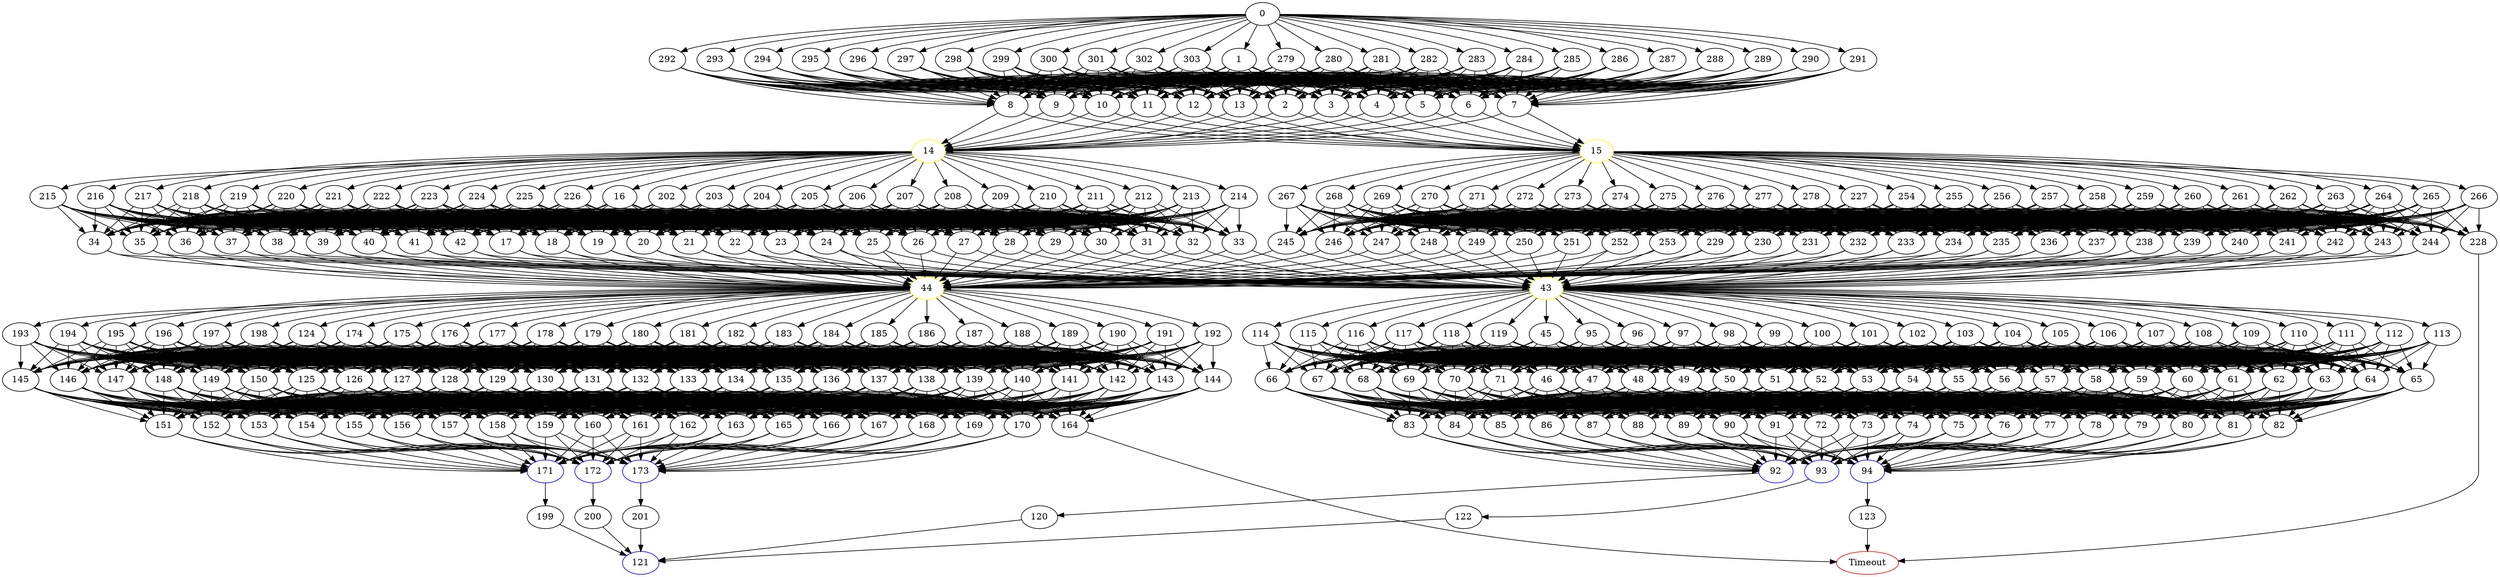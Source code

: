 digraph G {
	0 -> 1;
	0 -> 279;
	0 -> 280;
	0 -> 281;
	0 -> 282;
	0 -> 283;
	0 -> 284;
	0 -> 285;
	0 -> 286;
	0 -> 287;
	0 -> 288;
	0 -> 289;
	0 -> 290;
	0 -> 291;
	0 -> 292;
	0 -> 293;
	0 -> 294;
	0 -> 295;
	0 -> 296;
	0 -> 297;
	0 -> 298;
	0 -> 299;
	0 -> 300;
	0 -> 301;
	0 -> 302;
	0 -> 303;
	1 -> 2;
	1 -> 3;
	1 -> 4;
	1 -> 5;
	1 -> 6;
	1 -> 7;
	1 -> 8;
	1 -> 9;
	1 -> 10;
	1 -> 11;
	1 -> 12;
	1 -> 13;
	2 -> "14";
14 [color=yellow];
	2 -> "15";
15 [color=yellow];
	3 -> "14";
14 [color=yellow];
	3 -> "15";
15 [color=yellow];
	4 -> "14";
14 [color=yellow];
	4 -> "15";
15 [color=yellow];
	5 -> "14";
14 [color=yellow];
	5 -> "15";
15 [color=yellow];
	6 -> "14";
14 [color=yellow];
	6 -> "15";
15 [color=yellow];
	7 -> "14";
14 [color=yellow];
	7 -> "15";
15 [color=yellow];
	8 -> "14";
14 [color=yellow];
	8 -> "15";
15 [color=yellow];
	9 -> "14";
14 [color=yellow];
	9 -> "15";
15 [color=yellow];
	10 -> "14";
14 [color=yellow];
	10 -> "15";
15 [color=yellow];
	11 -> "14";
14 [color=yellow];
	11 -> "15";
15 [color=yellow];
	12 -> "14";
14 [color=yellow];
	12 -> "15";
15 [color=yellow];
	13 -> "14";
14 [color=yellow];
	13 -> "15";
15 [color=yellow];
	14 -> 16;
	14 -> 202;
	14 -> 203;
	14 -> 204;
	14 -> 205;
	14 -> 206;
	14 -> 207;
	14 -> 208;
	14 -> 209;
	14 -> 210;
	14 -> 211;
	14 -> 212;
	14 -> 213;
	14 -> 214;
	14 -> 215;
	14 -> 216;
	14 -> 217;
	14 -> 218;
	14 -> 219;
	14 -> 220;
	14 -> 221;
	14 -> 222;
	14 -> 223;
	14 -> 224;
	14 -> 225;
	14 -> 226;
	15 -> 227;
	15 -> 254;
	15 -> 255;
	15 -> 256;
	15 -> 257;
	15 -> 258;
	15 -> 259;
	15 -> 260;
	15 -> 261;
	15 -> 262;
	15 -> 263;
	15 -> 264;
	15 -> 265;
	15 -> 266;
	15 -> 267;
	15 -> 268;
	15 -> 269;
	15 -> 270;
	15 -> 271;
	15 -> 272;
	15 -> 273;
	15 -> 274;
	15 -> 275;
	15 -> 276;
	15 -> 277;
	15 -> 278;
	16 -> 17;
	16 -> 18;
	16 -> 19;
	16 -> 20;
	16 -> 21;
	16 -> 22;
	16 -> 23;
	16 -> 24;
	16 -> 25;
	16 -> 26;
	16 -> 27;
	16 -> 28;
	16 -> 29;
	16 -> 30;
	16 -> 31;
	16 -> 32;
	16 -> 33;
	16 -> 34;
	16 -> 35;
	16 -> 36;
	16 -> 37;
	16 -> 38;
	16 -> 39;
	16 -> 40;
	16 -> 41;
	16 -> 42;
	17 -> "43";
43 [color=yellow];
	17 -> "44";
44 [color=yellow];
	18 -> "43";
43 [color=yellow];
	18 -> "44";
44 [color=yellow];
	19 -> "43";
43 [color=yellow];
	19 -> "44";
44 [color=yellow];
	20 -> "43";
43 [color=yellow];
	20 -> "44";
44 [color=yellow];
	21 -> "43";
43 [color=yellow];
	21 -> "44";
44 [color=yellow];
	22 -> "43";
43 [color=yellow];
	22 -> "44";
44 [color=yellow];
	23 -> "43";
43 [color=yellow];
	23 -> "44";
44 [color=yellow];
	24 -> "43";
43 [color=yellow];
	24 -> "44";
44 [color=yellow];
	25 -> "43";
43 [color=yellow];
	25 -> "44";
44 [color=yellow];
	26 -> "43";
43 [color=yellow];
	26 -> "44";
44 [color=yellow];
	27 -> "43";
43 [color=yellow];
	27 -> "44";
44 [color=yellow];
	28 -> "43";
43 [color=yellow];
	28 -> "44";
44 [color=yellow];
	29 -> "43";
43 [color=yellow];
	29 -> "44";
44 [color=yellow];
	30 -> "43";
43 [color=yellow];
	30 -> "44";
44 [color=yellow];
	31 -> "43";
43 [color=yellow];
	31 -> "44";
44 [color=yellow];
	32 -> "43";
43 [color=yellow];
	32 -> "44";
44 [color=yellow];
	33 -> "43";
43 [color=yellow];
	33 -> "44";
44 [color=yellow];
	34 -> "43";
43 [color=yellow];
	34 -> "44";
44 [color=yellow];
	35 -> "43";
43 [color=yellow];
	35 -> "44";
44 [color=yellow];
	36 -> "43";
43 [color=yellow];
	36 -> "44";
44 [color=yellow];
	37 -> "43";
43 [color=yellow];
	37 -> "44";
44 [color=yellow];
	38 -> "43";
43 [color=yellow];
	38 -> "44";
44 [color=yellow];
	39 -> "43";
43 [color=yellow];
	39 -> "44";
44 [color=yellow];
	40 -> "43";
43 [color=yellow];
	40 -> "44";
44 [color=yellow];
	41 -> "43";
43 [color=yellow];
	41 -> "44";
44 [color=yellow];
	42 -> "43";
43 [color=yellow];
	42 -> "44";
44 [color=yellow];
	43 -> 45;
	43 -> 95;
	43 -> 96;
	43 -> 97;
	43 -> 98;
	43 -> 99;
	43 -> 100;
	43 -> 101;
	43 -> 102;
	43 -> 103;
	43 -> 104;
	43 -> 105;
	43 -> 106;
	43 -> 107;
	43 -> 108;
	43 -> 109;
	43 -> 110;
	43 -> 111;
	43 -> 112;
	43 -> 113;
	43 -> 114;
	43 -> 115;
	43 -> 116;
	43 -> 117;
	43 -> 118;
	43 -> 119;
	44 -> 124;
	44 -> 174;
	44 -> 175;
	44 -> 176;
	44 -> 177;
	44 -> 178;
	44 -> 179;
	44 -> 180;
	44 -> 181;
	44 -> 182;
	44 -> 183;
	44 -> 184;
	44 -> 185;
	44 -> 186;
	44 -> 187;
	44 -> 188;
	44 -> 189;
	44 -> 190;
	44 -> 191;
	44 -> 192;
	44 -> 193;
	44 -> 194;
	44 -> 195;
	44 -> 196;
	44 -> 197;
	44 -> 198;
	45 -> 46;
	45 -> 47;
	45 -> 48;
	45 -> 49;
	45 -> 50;
	45 -> 51;
	45 -> 52;
	45 -> 53;
	45 -> 54;
	45 -> 55;
	45 -> 56;
	45 -> 57;
	45 -> 58;
	45 -> 59;
	45 -> 60;
	45 -> 61;
	45 -> 62;
	45 -> 63;
	45 -> 64;
	45 -> 65;
	45 -> 66;
	45 -> 67;
	45 -> 68;
	45 -> 69;
	45 -> 70;
	45 -> 71;
	46 -> 72;
	46 -> 73;
	46 -> 74;
	46 -> 75;
	46 -> 76;
	46 -> 77;
	46 -> 78;
	46 -> 79;
	46 -> 80;
	46 -> 81;
	46 -> 82;
	46 -> 83;
	46 -> 84;
	46 -> 85;
	46 -> 86;
	46 -> 87;
	46 -> 88;
	46 -> 89;
	46 -> 90;
	46 -> 91;
	47 -> 72;
	47 -> 73;
	47 -> 74;
	47 -> 75;
	47 -> 76;
	47 -> 77;
	47 -> 78;
	47 -> 79;
	47 -> 80;
	47 -> 81;
	47 -> 82;
	47 -> 83;
	47 -> 84;
	47 -> 85;
	47 -> 86;
	47 -> 87;
	47 -> 88;
	47 -> 89;
	47 -> 90;
	47 -> 91;
	48 -> 72;
	48 -> 73;
	48 -> 74;
	48 -> 75;
	48 -> 76;
	48 -> 77;
	48 -> 78;
	48 -> 79;
	48 -> 80;
	48 -> 81;
	48 -> 82;
	48 -> 83;
	48 -> 84;
	48 -> 85;
	48 -> 86;
	48 -> 87;
	48 -> 88;
	48 -> 89;
	48 -> 90;
	48 -> 91;
	49 -> 72;
	49 -> 73;
	49 -> 74;
	49 -> 75;
	49 -> 76;
	49 -> 77;
	49 -> 78;
	49 -> 79;
	49 -> 80;
	49 -> 81;
	49 -> 82;
	49 -> 83;
	49 -> 84;
	49 -> 85;
	49 -> 86;
	49 -> 87;
	49 -> 88;
	49 -> 89;
	49 -> 90;
	49 -> 91;
	50 -> 72;
	50 -> 73;
	50 -> 74;
	50 -> 75;
	50 -> 76;
	50 -> 77;
	50 -> 78;
	50 -> 79;
	50 -> 80;
	50 -> 81;
	50 -> 82;
	50 -> 83;
	50 -> 84;
	50 -> 85;
	50 -> 86;
	50 -> 87;
	50 -> 88;
	50 -> 89;
	50 -> 90;
	50 -> 91;
	51 -> 72;
	51 -> 73;
	51 -> 74;
	51 -> 75;
	51 -> 76;
	51 -> 77;
	51 -> 78;
	51 -> 79;
	51 -> 80;
	51 -> 81;
	51 -> 82;
	51 -> 83;
	51 -> 84;
	51 -> 85;
	51 -> 86;
	51 -> 87;
	51 -> 88;
	51 -> 89;
	51 -> 90;
	51 -> 91;
	52 -> 72;
	52 -> 73;
	52 -> 74;
	52 -> 75;
	52 -> 76;
	52 -> 77;
	52 -> 78;
	52 -> 79;
	52 -> 80;
	52 -> 81;
	52 -> 82;
	52 -> 83;
	52 -> 84;
	52 -> 85;
	52 -> 86;
	52 -> 87;
	52 -> 88;
	52 -> 89;
	52 -> 90;
	52 -> 91;
	53 -> 72;
	53 -> 73;
	53 -> 74;
	53 -> 75;
	53 -> 76;
	53 -> 77;
	53 -> 78;
	53 -> 79;
	53 -> 80;
	53 -> 81;
	53 -> 82;
	53 -> 83;
	53 -> 84;
	53 -> 85;
	53 -> 86;
	53 -> 87;
	53 -> 88;
	53 -> 89;
	53 -> 90;
	53 -> 91;
	54 -> 72;
	54 -> 73;
	54 -> 74;
	54 -> 75;
	54 -> 76;
	54 -> 77;
	54 -> 78;
	54 -> 79;
	54 -> 80;
	54 -> 81;
	54 -> 82;
	54 -> 83;
	54 -> 84;
	54 -> 85;
	54 -> 86;
	54 -> 87;
	54 -> 88;
	54 -> 89;
	54 -> 90;
	54 -> 91;
	55 -> 72;
	55 -> 73;
	55 -> 74;
	55 -> 75;
	55 -> 76;
	55 -> 77;
	55 -> 78;
	55 -> 79;
	55 -> 80;
	55 -> 81;
	55 -> 82;
	55 -> 83;
	55 -> 84;
	55 -> 85;
	55 -> 86;
	55 -> 87;
	55 -> 88;
	55 -> 89;
	55 -> 90;
	55 -> 91;
	56 -> 72;
	56 -> 73;
	56 -> 74;
	56 -> 75;
	56 -> 76;
	56 -> 77;
	56 -> 78;
	56 -> 79;
	56 -> 80;
	56 -> 81;
	56 -> 82;
	56 -> 83;
	56 -> 84;
	56 -> 85;
	56 -> 86;
	56 -> 87;
	56 -> 88;
	56 -> 89;
	56 -> 90;
	56 -> 91;
	57 -> 72;
	57 -> 73;
	57 -> 74;
	57 -> 75;
	57 -> 76;
	57 -> 77;
	57 -> 78;
	57 -> 79;
	57 -> 80;
	57 -> 81;
	57 -> 82;
	57 -> 83;
	57 -> 84;
	57 -> 85;
	57 -> 86;
	57 -> 87;
	57 -> 88;
	57 -> 89;
	57 -> 90;
	57 -> 91;
	58 -> 72;
	58 -> 73;
	58 -> 74;
	58 -> 75;
	58 -> 76;
	58 -> 77;
	58 -> 78;
	58 -> 79;
	58 -> 80;
	58 -> 81;
	58 -> 82;
	58 -> 83;
	58 -> 84;
	58 -> 85;
	58 -> 86;
	58 -> 87;
	58 -> 88;
	58 -> 89;
	58 -> 90;
	58 -> 91;
	59 -> 72;
	59 -> 73;
	59 -> 74;
	59 -> 75;
	59 -> 76;
	59 -> 77;
	59 -> 78;
	59 -> 79;
	59 -> 80;
	59 -> 81;
	59 -> 82;
	59 -> 83;
	59 -> 84;
	59 -> 85;
	59 -> 86;
	59 -> 87;
	59 -> 88;
	59 -> 89;
	59 -> 90;
	59 -> 91;
	60 -> 72;
	60 -> 73;
	60 -> 74;
	60 -> 75;
	60 -> 76;
	60 -> 77;
	60 -> 78;
	60 -> 79;
	60 -> 80;
	60 -> 81;
	60 -> 82;
	60 -> 83;
	60 -> 84;
	60 -> 85;
	60 -> 86;
	60 -> 87;
	60 -> 88;
	60 -> 89;
	60 -> 90;
	60 -> 91;
	61 -> 72;
	61 -> 73;
	61 -> 74;
	61 -> 75;
	61 -> 76;
	61 -> 77;
	61 -> 78;
	61 -> 79;
	61 -> 80;
	61 -> 81;
	61 -> 82;
	61 -> 83;
	61 -> 84;
	61 -> 85;
	61 -> 86;
	61 -> 87;
	61 -> 88;
	61 -> 89;
	61 -> 90;
	61 -> 91;
	62 -> 72;
	62 -> 73;
	62 -> 74;
	62 -> 75;
	62 -> 76;
	62 -> 77;
	62 -> 78;
	62 -> 79;
	62 -> 80;
	62 -> 81;
	62 -> 82;
	62 -> 83;
	62 -> 84;
	62 -> 85;
	62 -> 86;
	62 -> 87;
	62 -> 88;
	62 -> 89;
	62 -> 90;
	62 -> 91;
	63 -> 72;
	63 -> 73;
	63 -> 74;
	63 -> 75;
	63 -> 76;
	63 -> 77;
	63 -> 78;
	63 -> 79;
	63 -> 80;
	63 -> 81;
	63 -> 82;
	63 -> 83;
	63 -> 84;
	63 -> 85;
	63 -> 86;
	63 -> 87;
	63 -> 88;
	63 -> 89;
	63 -> 90;
	63 -> 91;
	64 -> 72;
	64 -> 73;
	64 -> 74;
	64 -> 75;
	64 -> 76;
	64 -> 77;
	64 -> 78;
	64 -> 79;
	64 -> 80;
	64 -> 81;
	64 -> 82;
	64 -> 83;
	64 -> 84;
	64 -> 85;
	64 -> 86;
	64 -> 87;
	64 -> 88;
	64 -> 89;
	64 -> 90;
	64 -> 91;
	65 -> 72;
	65 -> 73;
	65 -> 74;
	65 -> 75;
	65 -> 76;
	65 -> 77;
	65 -> 78;
	65 -> 79;
	65 -> 80;
	65 -> 81;
	65 -> 82;
	65 -> 83;
	65 -> 84;
	65 -> 85;
	65 -> 86;
	65 -> 87;
	65 -> 88;
	65 -> 89;
	65 -> 90;
	65 -> 91;
	66 -> 72;
	66 -> 73;
	66 -> 74;
	66 -> 75;
	66 -> 76;
	66 -> 77;
	66 -> 78;
	66 -> 79;
	66 -> 80;
	66 -> 81;
	66 -> 82;
	66 -> 83;
	66 -> 84;
	66 -> 85;
	66 -> 86;
	66 -> 87;
	66 -> 88;
	66 -> 89;
	66 -> 90;
	66 -> 91;
	67 -> 72;
	67 -> 73;
	67 -> 74;
	67 -> 75;
	67 -> 76;
	67 -> 77;
	67 -> 78;
	67 -> 79;
	67 -> 80;
	67 -> 81;
	67 -> 82;
	67 -> 83;
	67 -> 84;
	67 -> 85;
	67 -> 86;
	67 -> 87;
	67 -> 88;
	67 -> 89;
	67 -> 90;
	67 -> 91;
	68 -> 72;
	68 -> 73;
	68 -> 74;
	68 -> 75;
	68 -> 76;
	68 -> 77;
	68 -> 78;
	68 -> 79;
	68 -> 80;
	68 -> 81;
	68 -> 82;
	68 -> 83;
	68 -> 84;
	68 -> 85;
	68 -> 86;
	68 -> 87;
	68 -> 88;
	68 -> 89;
	68 -> 90;
	68 -> 91;
	69 -> 72;
	69 -> 73;
	69 -> 74;
	69 -> 75;
	69 -> 76;
	69 -> 77;
	69 -> 78;
	69 -> 79;
	69 -> 80;
	69 -> 81;
	69 -> 82;
	69 -> 83;
	69 -> 84;
	69 -> 85;
	69 -> 86;
	69 -> 87;
	69 -> 88;
	69 -> 89;
	69 -> 90;
	69 -> 91;
	70 -> 72;
	70 -> 73;
	70 -> 74;
	70 -> 75;
	70 -> 76;
	70 -> 77;
	70 -> 78;
	70 -> 79;
	70 -> 80;
	70 -> 81;
	70 -> 82;
	70 -> 83;
	70 -> 84;
	70 -> 85;
	70 -> 86;
	70 -> 87;
	70 -> 88;
	70 -> 89;
	70 -> 90;
	70 -> 91;
	71 -> 72;
	71 -> 73;
	71 -> 74;
	71 -> 75;
	71 -> 76;
	71 -> 77;
	71 -> 78;
	71 -> 79;
	71 -> 80;
	71 -> 81;
	71 -> 82;
	71 -> 83;
	71 -> 84;
	71 -> 85;
	71 -> 86;
	71 -> 87;
	71 -> 88;
	71 -> 89;
	71 -> 90;
	71 -> 91;
	72 -> "92";
92 [color=blue];
	72 -> "93";
93 [color=blue];
	72 -> "94";
94 [color=blue];
	73 -> "92";
92 [color=blue];
	73 -> "93";
93 [color=blue];
	73 -> "94";
94 [color=blue];
	74 -> "92";
92 [color=blue];
	74 -> "93";
93 [color=blue];
	74 -> "94";
94 [color=blue];
	75 -> "92";
92 [color=blue];
	75 -> "93";
93 [color=blue];
	75 -> "94";
94 [color=blue];
	76 -> "92";
92 [color=blue];
	76 -> "93";
93 [color=blue];
	76 -> "94";
94 [color=blue];
	77 -> "92";
92 [color=blue];
	77 -> "93";
93 [color=blue];
	77 -> "94";
94 [color=blue];
	78 -> "92";
92 [color=blue];
	78 -> "93";
93 [color=blue];
	78 -> "94";
94 [color=blue];
	79 -> "92";
92 [color=blue];
	79 -> "93";
93 [color=blue];
	79 -> "94";
94 [color=blue];
	80 -> "92";
92 [color=blue];
	80 -> "93";
93 [color=blue];
	80 -> "94";
94 [color=blue];
	81 -> "92";
92 [color=blue];
	81 -> "93";
93 [color=blue];
	81 -> "94";
94 [color=blue];
	82 -> "92";
92 [color=blue];
	82 -> "93";
93 [color=blue];
	82 -> "94";
94 [color=blue];
	83 -> "92";
92 [color=blue];
	83 -> "93";
93 [color=blue];
	83 -> "94";
94 [color=blue];
	84 -> "92";
92 [color=blue];
	84 -> "93";
93 [color=blue];
	84 -> "94";
94 [color=blue];
	85 -> "92";
92 [color=blue];
	85 -> "93";
93 [color=blue];
	85 -> "94";
94 [color=blue];
	86 -> "92";
92 [color=blue];
	86 -> "93";
93 [color=blue];
	86 -> "94";
94 [color=blue];
	87 -> "92";
92 [color=blue];
	87 -> "93";
93 [color=blue];
	87 -> "94";
94 [color=blue];
	88 -> "92";
92 [color=blue];
	88 -> "93";
93 [color=blue];
	88 -> "94";
94 [color=blue];
	89 -> "92";
92 [color=blue];
	89 -> "93";
93 [color=blue];
	89 -> "94";
94 [color=blue];
	90 -> "92";
92 [color=blue];
	90 -> "93";
93 [color=blue];
	90 -> "94";
94 [color=blue];
	91 -> "92";
92 [color=blue];
	91 -> "93";
93 [color=blue];
	91 -> "94";
94 [color=blue];
	92 -> 120;
	93 -> 122;
	94 -> 123;
	95 -> 46;
	95 -> 47;
	95 -> 48;
	95 -> 49;
	95 -> 50;
	95 -> 51;
	95 -> 52;
	95 -> 53;
	95 -> 54;
	95 -> 55;
	95 -> 56;
	95 -> 57;
	95 -> 58;
	95 -> 59;
	95 -> 60;
	95 -> 61;
	95 -> 62;
	95 -> 63;
	95 -> 64;
	95 -> 65;
	95 -> 66;
	95 -> 67;
	95 -> 68;
	95 -> 69;
	95 -> 70;
	95 -> 71;
	96 -> 46;
	96 -> 47;
	96 -> 48;
	96 -> 49;
	96 -> 50;
	96 -> 51;
	96 -> 52;
	96 -> 53;
	96 -> 54;
	96 -> 55;
	96 -> 56;
	96 -> 57;
	96 -> 58;
	96 -> 59;
	96 -> 60;
	96 -> 61;
	96 -> 62;
	96 -> 63;
	96 -> 64;
	96 -> 65;
	96 -> 66;
	96 -> 67;
	96 -> 68;
	96 -> 69;
	96 -> 70;
	96 -> 71;
	97 -> 46;
	97 -> 47;
	97 -> 48;
	97 -> 49;
	97 -> 50;
	97 -> 51;
	97 -> 52;
	97 -> 53;
	97 -> 54;
	97 -> 55;
	97 -> 56;
	97 -> 57;
	97 -> 58;
	97 -> 59;
	97 -> 60;
	97 -> 61;
	97 -> 62;
	97 -> 63;
	97 -> 64;
	97 -> 65;
	97 -> 66;
	97 -> 67;
	97 -> 68;
	97 -> 69;
	97 -> 70;
	97 -> 71;
	98 -> 46;
	98 -> 47;
	98 -> 48;
	98 -> 49;
	98 -> 50;
	98 -> 51;
	98 -> 52;
	98 -> 53;
	98 -> 54;
	98 -> 55;
	98 -> 56;
	98 -> 57;
	98 -> 58;
	98 -> 59;
	98 -> 60;
	98 -> 61;
	98 -> 62;
	98 -> 63;
	98 -> 64;
	98 -> 65;
	98 -> 66;
	98 -> 67;
	98 -> 68;
	98 -> 69;
	98 -> 70;
	98 -> 71;
	99 -> 46;
	99 -> 47;
	99 -> 48;
	99 -> 49;
	99 -> 50;
	99 -> 51;
	99 -> 52;
	99 -> 53;
	99 -> 54;
	99 -> 55;
	99 -> 56;
	99 -> 57;
	99 -> 58;
	99 -> 59;
	99 -> 60;
	99 -> 61;
	99 -> 62;
	99 -> 63;
	99 -> 64;
	99 -> 65;
	99 -> 66;
	99 -> 67;
	99 -> 68;
	99 -> 69;
	99 -> 70;
	99 -> 71;
	100 -> 46;
	100 -> 47;
	100 -> 48;
	100 -> 49;
	100 -> 50;
	100 -> 51;
	100 -> 52;
	100 -> 53;
	100 -> 54;
	100 -> 55;
	100 -> 56;
	100 -> 57;
	100 -> 58;
	100 -> 59;
	100 -> 60;
	100 -> 61;
	100 -> 62;
	100 -> 63;
	100 -> 64;
	100 -> 65;
	100 -> 66;
	100 -> 67;
	100 -> 68;
	100 -> 69;
	100 -> 70;
	100 -> 71;
	101 -> 46;
	101 -> 47;
	101 -> 48;
	101 -> 49;
	101 -> 50;
	101 -> 51;
	101 -> 52;
	101 -> 53;
	101 -> 54;
	101 -> 55;
	101 -> 56;
	101 -> 57;
	101 -> 58;
	101 -> 59;
	101 -> 60;
	101 -> 61;
	101 -> 62;
	101 -> 63;
	101 -> 64;
	101 -> 65;
	101 -> 66;
	101 -> 67;
	101 -> 68;
	101 -> 69;
	101 -> 70;
	101 -> 71;
	102 -> 46;
	102 -> 47;
	102 -> 48;
	102 -> 49;
	102 -> 50;
	102 -> 51;
	102 -> 52;
	102 -> 53;
	102 -> 54;
	102 -> 55;
	102 -> 56;
	102 -> 57;
	102 -> 58;
	102 -> 59;
	102 -> 60;
	102 -> 61;
	102 -> 62;
	102 -> 63;
	102 -> 64;
	102 -> 65;
	102 -> 66;
	102 -> 67;
	102 -> 68;
	102 -> 69;
	102 -> 70;
	102 -> 71;
	103 -> 46;
	103 -> 47;
	103 -> 48;
	103 -> 49;
	103 -> 50;
	103 -> 51;
	103 -> 52;
	103 -> 53;
	103 -> 54;
	103 -> 55;
	103 -> 56;
	103 -> 57;
	103 -> 58;
	103 -> 59;
	103 -> 60;
	103 -> 61;
	103 -> 62;
	103 -> 63;
	103 -> 64;
	103 -> 65;
	103 -> 66;
	103 -> 67;
	103 -> 68;
	103 -> 69;
	103 -> 70;
	103 -> 71;
	104 -> 46;
	104 -> 47;
	104 -> 48;
	104 -> 49;
	104 -> 50;
	104 -> 51;
	104 -> 52;
	104 -> 53;
	104 -> 54;
	104 -> 55;
	104 -> 56;
	104 -> 57;
	104 -> 58;
	104 -> 59;
	104 -> 60;
	104 -> 61;
	104 -> 62;
	104 -> 63;
	104 -> 64;
	104 -> 65;
	104 -> 66;
	104 -> 67;
	104 -> 68;
	104 -> 69;
	104 -> 70;
	104 -> 71;
	105 -> 46;
	105 -> 47;
	105 -> 48;
	105 -> 49;
	105 -> 50;
	105 -> 51;
	105 -> 52;
	105 -> 53;
	105 -> 54;
	105 -> 55;
	105 -> 56;
	105 -> 57;
	105 -> 58;
	105 -> 59;
	105 -> 60;
	105 -> 61;
	105 -> 62;
	105 -> 63;
	105 -> 64;
	105 -> 65;
	105 -> 66;
	105 -> 67;
	105 -> 68;
	105 -> 69;
	105 -> 70;
	105 -> 71;
	106 -> 46;
	106 -> 47;
	106 -> 48;
	106 -> 49;
	106 -> 50;
	106 -> 51;
	106 -> 52;
	106 -> 53;
	106 -> 54;
	106 -> 55;
	106 -> 56;
	106 -> 57;
	106 -> 58;
	106 -> 59;
	106 -> 60;
	106 -> 61;
	106 -> 62;
	106 -> 63;
	106 -> 64;
	106 -> 65;
	106 -> 66;
	106 -> 67;
	106 -> 68;
	106 -> 69;
	106 -> 70;
	106 -> 71;
	107 -> 46;
	107 -> 47;
	107 -> 48;
	107 -> 49;
	107 -> 50;
	107 -> 51;
	107 -> 52;
	107 -> 53;
	107 -> 54;
	107 -> 55;
	107 -> 56;
	107 -> 57;
	107 -> 58;
	107 -> 59;
	107 -> 60;
	107 -> 61;
	107 -> 62;
	107 -> 63;
	107 -> 64;
	107 -> 65;
	107 -> 66;
	107 -> 67;
	107 -> 68;
	107 -> 69;
	107 -> 70;
	107 -> 71;
	108 -> 46;
	108 -> 47;
	108 -> 48;
	108 -> 49;
	108 -> 50;
	108 -> 51;
	108 -> 52;
	108 -> 53;
	108 -> 54;
	108 -> 55;
	108 -> 56;
	108 -> 57;
	108 -> 58;
	108 -> 59;
	108 -> 60;
	108 -> 61;
	108 -> 62;
	108 -> 63;
	108 -> 64;
	108 -> 65;
	108 -> 66;
	108 -> 67;
	108 -> 68;
	108 -> 69;
	108 -> 70;
	108 -> 71;
	109 -> 46;
	109 -> 47;
	109 -> 48;
	109 -> 49;
	109 -> 50;
	109 -> 51;
	109 -> 52;
	109 -> 53;
	109 -> 54;
	109 -> 55;
	109 -> 56;
	109 -> 57;
	109 -> 58;
	109 -> 59;
	109 -> 60;
	109 -> 61;
	109 -> 62;
	109 -> 63;
	109 -> 64;
	109 -> 65;
	109 -> 66;
	109 -> 67;
	109 -> 68;
	109 -> 69;
	109 -> 70;
	109 -> 71;
	110 -> 46;
	110 -> 47;
	110 -> 48;
	110 -> 49;
	110 -> 50;
	110 -> 51;
	110 -> 52;
	110 -> 53;
	110 -> 54;
	110 -> 55;
	110 -> 56;
	110 -> 57;
	110 -> 58;
	110 -> 59;
	110 -> 60;
	110 -> 61;
	110 -> 62;
	110 -> 63;
	110 -> 64;
	110 -> 65;
	110 -> 66;
	110 -> 67;
	110 -> 68;
	110 -> 69;
	110 -> 70;
	110 -> 71;
	111 -> 46;
	111 -> 47;
	111 -> 48;
	111 -> 49;
	111 -> 50;
	111 -> 51;
	111 -> 52;
	111 -> 53;
	111 -> 54;
	111 -> 55;
	111 -> 56;
	111 -> 57;
	111 -> 58;
	111 -> 59;
	111 -> 60;
	111 -> 61;
	111 -> 62;
	111 -> 63;
	111 -> 64;
	111 -> 65;
	111 -> 66;
	111 -> 67;
	111 -> 68;
	111 -> 69;
	111 -> 70;
	111 -> 71;
	112 -> 46;
	112 -> 47;
	112 -> 48;
	112 -> 49;
	112 -> 50;
	112 -> 51;
	112 -> 52;
	112 -> 53;
	112 -> 54;
	112 -> 55;
	112 -> 56;
	112 -> 57;
	112 -> 58;
	112 -> 59;
	112 -> 60;
	112 -> 61;
	112 -> 62;
	112 -> 63;
	112 -> 64;
	112 -> 65;
	112 -> 66;
	112 -> 67;
	112 -> 68;
	112 -> 69;
	112 -> 70;
	112 -> 71;
	113 -> 46;
	113 -> 47;
	113 -> 48;
	113 -> 49;
	113 -> 50;
	113 -> 51;
	113 -> 52;
	113 -> 53;
	113 -> 54;
	113 -> 55;
	113 -> 56;
	113 -> 57;
	113 -> 58;
	113 -> 59;
	113 -> 60;
	113 -> 61;
	113 -> 62;
	113 -> 63;
	113 -> 64;
	113 -> 65;
	113 -> 66;
	113 -> 67;
	113 -> 68;
	113 -> 69;
	113 -> 70;
	113 -> 71;
	114 -> 46;
	114 -> 47;
	114 -> 48;
	114 -> 49;
	114 -> 50;
	114 -> 51;
	114 -> 52;
	114 -> 53;
	114 -> 54;
	114 -> 55;
	114 -> 56;
	114 -> 57;
	114 -> 58;
	114 -> 59;
	114 -> 60;
	114 -> 61;
	114 -> 62;
	114 -> 63;
	114 -> 64;
	114 -> 65;
	114 -> 66;
	114 -> 67;
	114 -> 68;
	114 -> 69;
	114 -> 70;
	114 -> 71;
	115 -> 46;
	115 -> 47;
	115 -> 48;
	115 -> 49;
	115 -> 50;
	115 -> 51;
	115 -> 52;
	115 -> 53;
	115 -> 54;
	115 -> 55;
	115 -> 56;
	115 -> 57;
	115 -> 58;
	115 -> 59;
	115 -> 60;
	115 -> 61;
	115 -> 62;
	115 -> 63;
	115 -> 64;
	115 -> 65;
	115 -> 66;
	115 -> 67;
	115 -> 68;
	115 -> 69;
	115 -> 70;
	115 -> 71;
	116 -> 46;
	116 -> 47;
	116 -> 48;
	116 -> 49;
	116 -> 50;
	116 -> 51;
	116 -> 52;
	116 -> 53;
	116 -> 54;
	116 -> 55;
	116 -> 56;
	116 -> 57;
	116 -> 58;
	116 -> 59;
	116 -> 60;
	116 -> 61;
	116 -> 62;
	116 -> 63;
	116 -> 64;
	116 -> 65;
	116 -> 66;
	116 -> 67;
	116 -> 68;
	116 -> 69;
	116 -> 70;
	116 -> 71;
	117 -> 46;
	117 -> 47;
	117 -> 48;
	117 -> 49;
	117 -> 50;
	117 -> 51;
	117 -> 52;
	117 -> 53;
	117 -> 54;
	117 -> 55;
	117 -> 56;
	117 -> 57;
	117 -> 58;
	117 -> 59;
	117 -> 60;
	117 -> 61;
	117 -> 62;
	117 -> 63;
	117 -> 64;
	117 -> 65;
	117 -> 66;
	117 -> 67;
	117 -> 68;
	117 -> 69;
	117 -> 70;
	117 -> 71;
	118 -> 46;
	118 -> 47;
	118 -> 48;
	118 -> 49;
	118 -> 50;
	118 -> 51;
	118 -> 52;
	118 -> 53;
	118 -> 54;
	118 -> 55;
	118 -> 56;
	118 -> 57;
	118 -> 58;
	118 -> 59;
	118 -> 60;
	118 -> 61;
	118 -> 62;
	118 -> 63;
	118 -> 64;
	118 -> 65;
	118 -> 66;
	118 -> 67;
	118 -> 68;
	118 -> 69;
	118 -> 70;
	118 -> 71;
	119 -> 46;
	119 -> 47;
	119 -> 48;
	119 -> 49;
	119 -> 50;
	119 -> 51;
	119 -> 52;
	119 -> 53;
	119 -> 54;
	119 -> 55;
	119 -> 56;
	119 -> 57;
	119 -> 58;
	119 -> 59;
	119 -> 60;
	119 -> 61;
	119 -> 62;
	119 -> 63;
	119 -> 64;
	119 -> 65;
	119 -> 66;
	119 -> 67;
	119 -> 68;
	119 -> 69;
	119 -> 70;
	119 -> 71;
	120 -> "121";
121 [color=blue];
	122 -> "121";
121 [color=blue];
	123 -> "Timeout";
Timeout [color=red];
	124 -> 125;
	124 -> 126;
	124 -> 127;
	124 -> 128;
	124 -> 129;
	124 -> 130;
	124 -> 131;
	124 -> 132;
	124 -> 133;
	124 -> 134;
	124 -> 135;
	124 -> 136;
	124 -> 137;
	124 -> 138;
	124 -> 139;
	124 -> 140;
	124 -> 141;
	124 -> 142;
	124 -> 143;
	124 -> 144;
	124 -> 145;
	124 -> 146;
	124 -> 147;
	124 -> 148;
	124 -> 149;
	124 -> 150;
	125 -> 151;
	125 -> 152;
	125 -> 153;
	125 -> 154;
	125 -> 155;
	125 -> 156;
	125 -> 157;
	125 -> 158;
	125 -> 159;
	125 -> 160;
	125 -> 161;
	125 -> 162;
	125 -> 163;
	125 -> 164;
	125 -> 165;
	125 -> 166;
	125 -> 167;
	125 -> 168;
	125 -> 169;
	125 -> 170;
	126 -> 151;
	126 -> 152;
	126 -> 153;
	126 -> 154;
	126 -> 155;
	126 -> 156;
	126 -> 157;
	126 -> 158;
	126 -> 159;
	126 -> 160;
	126 -> 161;
	126 -> 162;
	126 -> 163;
	126 -> 164;
	126 -> 165;
	126 -> 166;
	126 -> 167;
	126 -> 168;
	126 -> 169;
	126 -> 170;
	127 -> 151;
	127 -> 152;
	127 -> 153;
	127 -> 154;
	127 -> 155;
	127 -> 156;
	127 -> 157;
	127 -> 158;
	127 -> 159;
	127 -> 160;
	127 -> 161;
	127 -> 162;
	127 -> 163;
	127 -> 164;
	127 -> 165;
	127 -> 166;
	127 -> 167;
	127 -> 168;
	127 -> 169;
	127 -> 170;
	128 -> 151;
	128 -> 152;
	128 -> 153;
	128 -> 154;
	128 -> 155;
	128 -> 156;
	128 -> 157;
	128 -> 158;
	128 -> 159;
	128 -> 160;
	128 -> 161;
	128 -> 162;
	128 -> 163;
	128 -> 164;
	128 -> 165;
	128 -> 166;
	128 -> 167;
	128 -> 168;
	128 -> 169;
	128 -> 170;
	129 -> 151;
	129 -> 152;
	129 -> 153;
	129 -> 154;
	129 -> 155;
	129 -> 156;
	129 -> 157;
	129 -> 158;
	129 -> 159;
	129 -> 160;
	129 -> 161;
	129 -> 162;
	129 -> 163;
	129 -> 164;
	129 -> 165;
	129 -> 166;
	129 -> 167;
	129 -> 168;
	129 -> 169;
	129 -> 170;
	130 -> 151;
	130 -> 152;
	130 -> 153;
	130 -> 154;
	130 -> 155;
	130 -> 156;
	130 -> 157;
	130 -> 158;
	130 -> 159;
	130 -> 160;
	130 -> 161;
	130 -> 162;
	130 -> 163;
	130 -> 164;
	130 -> 165;
	130 -> 166;
	130 -> 167;
	130 -> 168;
	130 -> 169;
	130 -> 170;
	131 -> 151;
	131 -> 152;
	131 -> 153;
	131 -> 154;
	131 -> 155;
	131 -> 156;
	131 -> 157;
	131 -> 158;
	131 -> 159;
	131 -> 160;
	131 -> 161;
	131 -> 162;
	131 -> 163;
	131 -> 164;
	131 -> 165;
	131 -> 166;
	131 -> 167;
	131 -> 168;
	131 -> 169;
	131 -> 170;
	132 -> 151;
	132 -> 152;
	132 -> 153;
	132 -> 154;
	132 -> 155;
	132 -> 156;
	132 -> 157;
	132 -> 158;
	132 -> 159;
	132 -> 160;
	132 -> 161;
	132 -> 162;
	132 -> 163;
	132 -> 164;
	132 -> 165;
	132 -> 166;
	132 -> 167;
	132 -> 168;
	132 -> 169;
	132 -> 170;
	133 -> 151;
	133 -> 152;
	133 -> 153;
	133 -> 154;
	133 -> 155;
	133 -> 156;
	133 -> 157;
	133 -> 158;
	133 -> 159;
	133 -> 160;
	133 -> 161;
	133 -> 162;
	133 -> 163;
	133 -> 164;
	133 -> 165;
	133 -> 166;
	133 -> 167;
	133 -> 168;
	133 -> 169;
	133 -> 170;
	134 -> 151;
	134 -> 152;
	134 -> 153;
	134 -> 154;
	134 -> 155;
	134 -> 156;
	134 -> 157;
	134 -> 158;
	134 -> 159;
	134 -> 160;
	134 -> 161;
	134 -> 162;
	134 -> 163;
	134 -> 164;
	134 -> 165;
	134 -> 166;
	134 -> 167;
	134 -> 168;
	134 -> 169;
	134 -> 170;
	135 -> 151;
	135 -> 152;
	135 -> 153;
	135 -> 154;
	135 -> 155;
	135 -> 156;
	135 -> 157;
	135 -> 158;
	135 -> 159;
	135 -> 160;
	135 -> 161;
	135 -> 162;
	135 -> 163;
	135 -> 164;
	135 -> 165;
	135 -> 166;
	135 -> 167;
	135 -> 168;
	135 -> 169;
	135 -> 170;
	136 -> 151;
	136 -> 152;
	136 -> 153;
	136 -> 154;
	136 -> 155;
	136 -> 156;
	136 -> 157;
	136 -> 158;
	136 -> 159;
	136 -> 160;
	136 -> 161;
	136 -> 162;
	136 -> 163;
	136 -> 164;
	136 -> 165;
	136 -> 166;
	136 -> 167;
	136 -> 168;
	136 -> 169;
	136 -> 170;
	137 -> 151;
	137 -> 152;
	137 -> 153;
	137 -> 154;
	137 -> 155;
	137 -> 156;
	137 -> 157;
	137 -> 158;
	137 -> 159;
	137 -> 160;
	137 -> 161;
	137 -> 162;
	137 -> 163;
	137 -> 164;
	137 -> 165;
	137 -> 166;
	137 -> 167;
	137 -> 168;
	137 -> 169;
	137 -> 170;
	138 -> 151;
	138 -> 152;
	138 -> 153;
	138 -> 154;
	138 -> 155;
	138 -> 156;
	138 -> 157;
	138 -> 158;
	138 -> 159;
	138 -> 160;
	138 -> 161;
	138 -> 162;
	138 -> 163;
	138 -> 164;
	138 -> 165;
	138 -> 166;
	138 -> 167;
	138 -> 168;
	138 -> 169;
	138 -> 170;
	139 -> 151;
	139 -> 152;
	139 -> 153;
	139 -> 154;
	139 -> 155;
	139 -> 156;
	139 -> 157;
	139 -> 158;
	139 -> 159;
	139 -> 160;
	139 -> 161;
	139 -> 162;
	139 -> 163;
	139 -> 164;
	139 -> 165;
	139 -> 166;
	139 -> 167;
	139 -> 168;
	139 -> 169;
	139 -> 170;
	140 -> 151;
	140 -> 152;
	140 -> 153;
	140 -> 154;
	140 -> 155;
	140 -> 156;
	140 -> 157;
	140 -> 158;
	140 -> 159;
	140 -> 160;
	140 -> 161;
	140 -> 162;
	140 -> 163;
	140 -> 164;
	140 -> 165;
	140 -> 166;
	140 -> 167;
	140 -> 168;
	140 -> 169;
	140 -> 170;
	141 -> 151;
	141 -> 152;
	141 -> 153;
	141 -> 154;
	141 -> 155;
	141 -> 156;
	141 -> 157;
	141 -> 158;
	141 -> 159;
	141 -> 160;
	141 -> 161;
	141 -> 162;
	141 -> 163;
	141 -> 164;
	141 -> 165;
	141 -> 166;
	141 -> 167;
	141 -> 168;
	141 -> 169;
	141 -> 170;
	142 -> 151;
	142 -> 152;
	142 -> 153;
	142 -> 154;
	142 -> 155;
	142 -> 156;
	142 -> 157;
	142 -> 158;
	142 -> 159;
	142 -> 160;
	142 -> 161;
	142 -> 162;
	142 -> 163;
	142 -> 164;
	142 -> 165;
	142 -> 166;
	142 -> 167;
	142 -> 168;
	142 -> 169;
	142 -> 170;
	143 -> 151;
	143 -> 152;
	143 -> 153;
	143 -> 154;
	143 -> 155;
	143 -> 156;
	143 -> 157;
	143 -> 158;
	143 -> 159;
	143 -> 160;
	143 -> 161;
	143 -> 162;
	143 -> 163;
	143 -> 164;
	143 -> 165;
	143 -> 166;
	143 -> 167;
	143 -> 168;
	143 -> 169;
	143 -> 170;
	144 -> 151;
	144 -> 152;
	144 -> 153;
	144 -> 154;
	144 -> 155;
	144 -> 156;
	144 -> 157;
	144 -> 158;
	144 -> 159;
	144 -> 160;
	144 -> 161;
	144 -> 162;
	144 -> 163;
	144 -> 164;
	144 -> 165;
	144 -> 166;
	144 -> 167;
	144 -> 168;
	144 -> 169;
	144 -> 170;
	145 -> 151;
	145 -> 152;
	145 -> 153;
	145 -> 154;
	145 -> 155;
	145 -> 156;
	145 -> 157;
	145 -> 158;
	145 -> 159;
	145 -> 160;
	145 -> 161;
	145 -> 162;
	145 -> 163;
	145 -> 164;
	145 -> 165;
	145 -> 166;
	145 -> 167;
	145 -> 168;
	145 -> 169;
	145 -> 170;
	146 -> 151;
	146 -> 152;
	146 -> 153;
	146 -> 154;
	146 -> 155;
	146 -> 156;
	146 -> 157;
	146 -> 158;
	146 -> 159;
	146 -> 160;
	146 -> 161;
	146 -> 162;
	146 -> 163;
	146 -> 164;
	146 -> 165;
	146 -> 166;
	146 -> 167;
	146 -> 168;
	146 -> 169;
	146 -> 170;
	147 -> 151;
	147 -> 152;
	147 -> 153;
	147 -> 154;
	147 -> 155;
	147 -> 156;
	147 -> 157;
	147 -> 158;
	147 -> 159;
	147 -> 160;
	147 -> 161;
	147 -> 162;
	147 -> 163;
	147 -> 164;
	147 -> 165;
	147 -> 166;
	147 -> 167;
	147 -> 168;
	147 -> 169;
	147 -> 170;
	148 -> 151;
	148 -> 152;
	148 -> 153;
	148 -> 154;
	148 -> 155;
	148 -> 156;
	148 -> 157;
	148 -> 158;
	148 -> 159;
	148 -> 160;
	148 -> 161;
	148 -> 162;
	148 -> 163;
	148 -> 164;
	148 -> 165;
	148 -> 166;
	148 -> 167;
	148 -> 168;
	148 -> 169;
	148 -> 170;
	149 -> 151;
	149 -> 152;
	149 -> 153;
	149 -> 154;
	149 -> 155;
	149 -> 156;
	149 -> 157;
	149 -> 158;
	149 -> 159;
	149 -> 160;
	149 -> 161;
	149 -> 162;
	149 -> 163;
	149 -> 164;
	149 -> 165;
	149 -> 166;
	149 -> 167;
	149 -> 168;
	149 -> 169;
	149 -> 170;
	150 -> 151;
	150 -> 152;
	150 -> 153;
	150 -> 154;
	150 -> 155;
	150 -> 156;
	150 -> 157;
	150 -> 158;
	150 -> 159;
	150 -> 160;
	150 -> 161;
	150 -> 162;
	150 -> 163;
	150 -> 164;
	150 -> 165;
	150 -> 166;
	150 -> 167;
	150 -> 168;
	150 -> 169;
	150 -> 170;
	151 -> "171";
171 [color=blue];
	151 -> "172";
172 [color=blue];
	151 -> "173";
173 [color=blue];
	152 -> "171";
171 [color=blue];
	152 -> "172";
172 [color=blue];
	152 -> "173";
173 [color=blue];
	153 -> "171";
171 [color=blue];
	153 -> "172";
172 [color=blue];
	153 -> "173";
173 [color=blue];
	154 -> "171";
171 [color=blue];
	154 -> "172";
172 [color=blue];
	154 -> "173";
173 [color=blue];
	155 -> "171";
171 [color=blue];
	155 -> "172";
172 [color=blue];
	155 -> "173";
173 [color=blue];
	156 -> "171";
171 [color=blue];
	156 -> "172";
172 [color=blue];
	156 -> "173";
173 [color=blue];
	157 -> "171";
171 [color=blue];
	157 -> "172";
172 [color=blue];
	157 -> "173";
173 [color=blue];
	158 -> "171";
171 [color=blue];
	158 -> "172";
172 [color=blue];
	158 -> "173";
173 [color=blue];
	159 -> "171";
171 [color=blue];
	159 -> "172";
172 [color=blue];
	159 -> "173";
173 [color=blue];
	160 -> "171";
171 [color=blue];
	160 -> "172";
172 [color=blue];
	160 -> "173";
173 [color=blue];
	161 -> "171";
171 [color=blue];
	161 -> "172";
172 [color=blue];
	161 -> "173";
173 [color=blue];
	162 -> "171";
171 [color=blue];
	162 -> "172";
172 [color=blue];
	162 -> "173";
173 [color=blue];
	163 -> "171";
171 [color=blue];
	163 -> "172";
172 [color=blue];
	163 -> "173";
173 [color=blue];
	164 -> "Timeout";
Timeout [color=red];
	165 -> "171";
171 [color=blue];
	165 -> "172";
172 [color=blue];
	165 -> "173";
173 [color=blue];
	166 -> "171";
171 [color=blue];
	166 -> "172";
172 [color=blue];
	166 -> "173";
173 [color=blue];
	167 -> "171";
171 [color=blue];
	167 -> "172";
172 [color=blue];
	167 -> "173";
173 [color=blue];
	168 -> "171";
171 [color=blue];
	168 -> "172";
172 [color=blue];
	168 -> "173";
173 [color=blue];
	169 -> "171";
171 [color=blue];
	169 -> "172";
172 [color=blue];
	169 -> "173";
173 [color=blue];
	170 -> "171";
171 [color=blue];
	170 -> "172";
172 [color=blue];
	170 -> "173";
173 [color=blue];
	171 -> 199;
	172 -> 200;
	173 -> 201;
	174 -> 125;
	174 -> 126;
	174 -> 127;
	174 -> 128;
	174 -> 129;
	174 -> 130;
	174 -> 131;
	174 -> 132;
	174 -> 133;
	174 -> 134;
	174 -> 135;
	174 -> 136;
	174 -> 137;
	174 -> 138;
	174 -> 139;
	174 -> 140;
	174 -> 141;
	174 -> 142;
	174 -> 143;
	174 -> 144;
	174 -> 145;
	174 -> 146;
	174 -> 147;
	174 -> 148;
	174 -> 149;
	174 -> 150;
	175 -> 125;
	175 -> 126;
	175 -> 127;
	175 -> 128;
	175 -> 129;
	175 -> 130;
	175 -> 131;
	175 -> 132;
	175 -> 133;
	175 -> 134;
	175 -> 135;
	175 -> 136;
	175 -> 137;
	175 -> 138;
	175 -> 139;
	175 -> 140;
	175 -> 141;
	175 -> 142;
	175 -> 143;
	175 -> 144;
	175 -> 145;
	175 -> 146;
	175 -> 147;
	175 -> 148;
	175 -> 149;
	175 -> 150;
	176 -> 125;
	176 -> 126;
	176 -> 127;
	176 -> 128;
	176 -> 129;
	176 -> 130;
	176 -> 131;
	176 -> 132;
	176 -> 133;
	176 -> 134;
	176 -> 135;
	176 -> 136;
	176 -> 137;
	176 -> 138;
	176 -> 139;
	176 -> 140;
	176 -> 141;
	176 -> 142;
	176 -> 143;
	176 -> 144;
	176 -> 145;
	176 -> 146;
	176 -> 147;
	176 -> 148;
	176 -> 149;
	176 -> 150;
	177 -> 125;
	177 -> 126;
	177 -> 127;
	177 -> 128;
	177 -> 129;
	177 -> 130;
	177 -> 131;
	177 -> 132;
	177 -> 133;
	177 -> 134;
	177 -> 135;
	177 -> 136;
	177 -> 137;
	177 -> 138;
	177 -> 139;
	177 -> 140;
	177 -> 141;
	177 -> 142;
	177 -> 143;
	177 -> 144;
	177 -> 145;
	177 -> 146;
	177 -> 147;
	177 -> 148;
	177 -> 149;
	177 -> 150;
	178 -> 125;
	178 -> 126;
	178 -> 127;
	178 -> 128;
	178 -> 129;
	178 -> 130;
	178 -> 131;
	178 -> 132;
	178 -> 133;
	178 -> 134;
	178 -> 135;
	178 -> 136;
	178 -> 137;
	178 -> 138;
	178 -> 139;
	178 -> 140;
	178 -> 141;
	178 -> 142;
	178 -> 143;
	178 -> 144;
	178 -> 145;
	178 -> 146;
	178 -> 147;
	178 -> 148;
	178 -> 149;
	178 -> 150;
	179 -> 125;
	179 -> 126;
	179 -> 127;
	179 -> 128;
	179 -> 129;
	179 -> 130;
	179 -> 131;
	179 -> 132;
	179 -> 133;
	179 -> 134;
	179 -> 135;
	179 -> 136;
	179 -> 137;
	179 -> 138;
	179 -> 139;
	179 -> 140;
	179 -> 141;
	179 -> 142;
	179 -> 143;
	179 -> 144;
	179 -> 145;
	179 -> 146;
	179 -> 147;
	179 -> 148;
	179 -> 149;
	179 -> 150;
	180 -> 125;
	180 -> 126;
	180 -> 127;
	180 -> 128;
	180 -> 129;
	180 -> 130;
	180 -> 131;
	180 -> 132;
	180 -> 133;
	180 -> 134;
	180 -> 135;
	180 -> 136;
	180 -> 137;
	180 -> 138;
	180 -> 139;
	180 -> 140;
	180 -> 141;
	180 -> 142;
	180 -> 143;
	180 -> 144;
	180 -> 145;
	180 -> 146;
	180 -> 147;
	180 -> 148;
	180 -> 149;
	180 -> 150;
	181 -> 125;
	181 -> 126;
	181 -> 127;
	181 -> 128;
	181 -> 129;
	181 -> 130;
	181 -> 131;
	181 -> 132;
	181 -> 133;
	181 -> 134;
	181 -> 135;
	181 -> 136;
	181 -> 137;
	181 -> 138;
	181 -> 139;
	181 -> 140;
	181 -> 141;
	181 -> 142;
	181 -> 143;
	181 -> 144;
	181 -> 145;
	181 -> 146;
	181 -> 147;
	181 -> 148;
	181 -> 149;
	181 -> 150;
	182 -> 125;
	182 -> 126;
	182 -> 127;
	182 -> 128;
	182 -> 129;
	182 -> 130;
	182 -> 131;
	182 -> 132;
	182 -> 133;
	182 -> 134;
	182 -> 135;
	182 -> 136;
	182 -> 137;
	182 -> 138;
	182 -> 139;
	182 -> 140;
	182 -> 141;
	182 -> 142;
	182 -> 143;
	182 -> 144;
	182 -> 145;
	182 -> 146;
	182 -> 147;
	182 -> 148;
	182 -> 149;
	182 -> 150;
	183 -> 125;
	183 -> 126;
	183 -> 127;
	183 -> 128;
	183 -> 129;
	183 -> 130;
	183 -> 131;
	183 -> 132;
	183 -> 133;
	183 -> 134;
	183 -> 135;
	183 -> 136;
	183 -> 137;
	183 -> 138;
	183 -> 139;
	183 -> 140;
	183 -> 141;
	183 -> 142;
	183 -> 143;
	183 -> 144;
	183 -> 145;
	183 -> 146;
	183 -> 147;
	183 -> 148;
	183 -> 149;
	183 -> 150;
	184 -> 125;
	184 -> 126;
	184 -> 127;
	184 -> 128;
	184 -> 129;
	184 -> 130;
	184 -> 131;
	184 -> 132;
	184 -> 133;
	184 -> 134;
	184 -> 135;
	184 -> 136;
	184 -> 137;
	184 -> 138;
	184 -> 139;
	184 -> 140;
	184 -> 141;
	184 -> 142;
	184 -> 143;
	184 -> 144;
	184 -> 145;
	184 -> 146;
	184 -> 147;
	184 -> 148;
	184 -> 149;
	184 -> 150;
	185 -> 125;
	185 -> 126;
	185 -> 127;
	185 -> 128;
	185 -> 129;
	185 -> 130;
	185 -> 131;
	185 -> 132;
	185 -> 133;
	185 -> 134;
	185 -> 135;
	185 -> 136;
	185 -> 137;
	185 -> 138;
	185 -> 139;
	185 -> 140;
	185 -> 141;
	185 -> 142;
	185 -> 143;
	185 -> 144;
	185 -> 145;
	185 -> 146;
	185 -> 147;
	185 -> 148;
	185 -> 149;
	185 -> 150;
	186 -> 125;
	186 -> 126;
	186 -> 127;
	186 -> 128;
	186 -> 129;
	186 -> 130;
	186 -> 131;
	186 -> 132;
	186 -> 133;
	186 -> 134;
	186 -> 135;
	186 -> 136;
	186 -> 137;
	186 -> 138;
	186 -> 139;
	186 -> 140;
	186 -> 141;
	186 -> 142;
	186 -> 143;
	186 -> 144;
	186 -> 145;
	186 -> 146;
	186 -> 147;
	186 -> 148;
	186 -> 149;
	186 -> 150;
	187 -> 125;
	187 -> 126;
	187 -> 127;
	187 -> 128;
	187 -> 129;
	187 -> 130;
	187 -> 131;
	187 -> 132;
	187 -> 133;
	187 -> 134;
	187 -> 135;
	187 -> 136;
	187 -> 137;
	187 -> 138;
	187 -> 139;
	187 -> 140;
	187 -> 141;
	187 -> 142;
	187 -> 143;
	187 -> 144;
	187 -> 145;
	187 -> 146;
	187 -> 147;
	187 -> 148;
	187 -> 149;
	187 -> 150;
	188 -> 125;
	188 -> 126;
	188 -> 127;
	188 -> 128;
	188 -> 129;
	188 -> 130;
	188 -> 131;
	188 -> 132;
	188 -> 133;
	188 -> 134;
	188 -> 135;
	188 -> 136;
	188 -> 137;
	188 -> 138;
	188 -> 139;
	188 -> 140;
	188 -> 141;
	188 -> 142;
	188 -> 143;
	188 -> 144;
	188 -> 145;
	188 -> 146;
	188 -> 147;
	188 -> 148;
	188 -> 149;
	188 -> 150;
	189 -> 125;
	189 -> 126;
	189 -> 127;
	189 -> 128;
	189 -> 129;
	189 -> 130;
	189 -> 131;
	189 -> 132;
	189 -> 133;
	189 -> 134;
	189 -> 135;
	189 -> 136;
	189 -> 137;
	189 -> 138;
	189 -> 139;
	189 -> 140;
	189 -> 141;
	189 -> 142;
	189 -> 143;
	189 -> 144;
	189 -> 145;
	189 -> 146;
	189 -> 147;
	189 -> 148;
	189 -> 149;
	189 -> 150;
	190 -> 125;
	190 -> 126;
	190 -> 127;
	190 -> 128;
	190 -> 129;
	190 -> 130;
	190 -> 131;
	190 -> 132;
	190 -> 133;
	190 -> 134;
	190 -> 135;
	190 -> 136;
	190 -> 137;
	190 -> 138;
	190 -> 139;
	190 -> 140;
	190 -> 141;
	190 -> 142;
	190 -> 143;
	190 -> 144;
	190 -> 145;
	190 -> 146;
	190 -> 147;
	190 -> 148;
	190 -> 149;
	190 -> 150;
	191 -> 125;
	191 -> 126;
	191 -> 127;
	191 -> 128;
	191 -> 129;
	191 -> 130;
	191 -> 131;
	191 -> 132;
	191 -> 133;
	191 -> 134;
	191 -> 135;
	191 -> 136;
	191 -> 137;
	191 -> 138;
	191 -> 139;
	191 -> 140;
	191 -> 141;
	191 -> 142;
	191 -> 143;
	191 -> 144;
	191 -> 145;
	191 -> 146;
	191 -> 147;
	191 -> 148;
	191 -> 149;
	191 -> 150;
	192 -> 125;
	192 -> 126;
	192 -> 127;
	192 -> 128;
	192 -> 129;
	192 -> 130;
	192 -> 131;
	192 -> 132;
	192 -> 133;
	192 -> 134;
	192 -> 135;
	192 -> 136;
	192 -> 137;
	192 -> 138;
	192 -> 139;
	192 -> 140;
	192 -> 141;
	192 -> 142;
	192 -> 143;
	192 -> 144;
	192 -> 145;
	192 -> 146;
	192 -> 147;
	192 -> 148;
	192 -> 149;
	192 -> 150;
	193 -> 125;
	193 -> 126;
	193 -> 127;
	193 -> 128;
	193 -> 129;
	193 -> 130;
	193 -> 131;
	193 -> 132;
	193 -> 133;
	193 -> 134;
	193 -> 135;
	193 -> 136;
	193 -> 137;
	193 -> 138;
	193 -> 139;
	193 -> 140;
	193 -> 141;
	193 -> 142;
	193 -> 143;
	193 -> 144;
	193 -> 145;
	193 -> 146;
	193 -> 147;
	193 -> 148;
	193 -> 149;
	193 -> 150;
	194 -> 125;
	194 -> 126;
	194 -> 127;
	194 -> 128;
	194 -> 129;
	194 -> 130;
	194 -> 131;
	194 -> 132;
	194 -> 133;
	194 -> 134;
	194 -> 135;
	194 -> 136;
	194 -> 137;
	194 -> 138;
	194 -> 139;
	194 -> 140;
	194 -> 141;
	194 -> 142;
	194 -> 143;
	194 -> 144;
	194 -> 145;
	194 -> 146;
	194 -> 147;
	194 -> 148;
	194 -> 149;
	194 -> 150;
	195 -> 125;
	195 -> 126;
	195 -> 127;
	195 -> 128;
	195 -> 129;
	195 -> 130;
	195 -> 131;
	195 -> 132;
	195 -> 133;
	195 -> 134;
	195 -> 135;
	195 -> 136;
	195 -> 137;
	195 -> 138;
	195 -> 139;
	195 -> 140;
	195 -> 141;
	195 -> 142;
	195 -> 143;
	195 -> 144;
	195 -> 145;
	195 -> 146;
	195 -> 147;
	195 -> 148;
	195 -> 149;
	195 -> 150;
	196 -> 125;
	196 -> 126;
	196 -> 127;
	196 -> 128;
	196 -> 129;
	196 -> 130;
	196 -> 131;
	196 -> 132;
	196 -> 133;
	196 -> 134;
	196 -> 135;
	196 -> 136;
	196 -> 137;
	196 -> 138;
	196 -> 139;
	196 -> 140;
	196 -> 141;
	196 -> 142;
	196 -> 143;
	196 -> 144;
	196 -> 145;
	196 -> 146;
	196 -> 147;
	196 -> 148;
	196 -> 149;
	196 -> 150;
	197 -> 125;
	197 -> 126;
	197 -> 127;
	197 -> 128;
	197 -> 129;
	197 -> 130;
	197 -> 131;
	197 -> 132;
	197 -> 133;
	197 -> 134;
	197 -> 135;
	197 -> 136;
	197 -> 137;
	197 -> 138;
	197 -> 139;
	197 -> 140;
	197 -> 141;
	197 -> 142;
	197 -> 143;
	197 -> 144;
	197 -> 145;
	197 -> 146;
	197 -> 147;
	197 -> 148;
	197 -> 149;
	197 -> 150;
	198 -> 125;
	198 -> 126;
	198 -> 127;
	198 -> 128;
	198 -> 129;
	198 -> 130;
	198 -> 131;
	198 -> 132;
	198 -> 133;
	198 -> 134;
	198 -> 135;
	198 -> 136;
	198 -> 137;
	198 -> 138;
	198 -> 139;
	198 -> 140;
	198 -> 141;
	198 -> 142;
	198 -> 143;
	198 -> 144;
	198 -> 145;
	198 -> 146;
	198 -> 147;
	198 -> 148;
	198 -> 149;
	198 -> 150;
	199 -> "121";
121 [color=blue];
	200 -> "121";
121 [color=blue];
	201 -> "121";
121 [color=blue];
	202 -> 17;
	202 -> 18;
	202 -> 19;
	202 -> 20;
	202 -> 21;
	202 -> 22;
	202 -> 23;
	202 -> 24;
	202 -> 25;
	202 -> 26;
	202 -> 27;
	202 -> 28;
	202 -> 29;
	202 -> 30;
	202 -> 31;
	202 -> 32;
	202 -> 33;
	202 -> 34;
	202 -> 35;
	202 -> 36;
	202 -> 37;
	202 -> 38;
	202 -> 39;
	202 -> 40;
	202 -> 41;
	202 -> 42;
	203 -> 17;
	203 -> 18;
	203 -> 19;
	203 -> 20;
	203 -> 21;
	203 -> 22;
	203 -> 23;
	203 -> 24;
	203 -> 25;
	203 -> 26;
	203 -> 27;
	203 -> 28;
	203 -> 29;
	203 -> 30;
	203 -> 31;
	203 -> 32;
	203 -> 33;
	203 -> 34;
	203 -> 35;
	203 -> 36;
	203 -> 37;
	203 -> 38;
	203 -> 39;
	203 -> 40;
	203 -> 41;
	203 -> 42;
	204 -> 17;
	204 -> 18;
	204 -> 19;
	204 -> 20;
	204 -> 21;
	204 -> 22;
	204 -> 23;
	204 -> 24;
	204 -> 25;
	204 -> 26;
	204 -> 27;
	204 -> 28;
	204 -> 29;
	204 -> 30;
	204 -> 31;
	204 -> 32;
	204 -> 33;
	204 -> 34;
	204 -> 35;
	204 -> 36;
	204 -> 37;
	204 -> 38;
	204 -> 39;
	204 -> 40;
	204 -> 41;
	204 -> 42;
	205 -> 17;
	205 -> 18;
	205 -> 19;
	205 -> 20;
	205 -> 21;
	205 -> 22;
	205 -> 23;
	205 -> 24;
	205 -> 25;
	205 -> 26;
	205 -> 27;
	205 -> 28;
	205 -> 29;
	205 -> 30;
	205 -> 31;
	205 -> 32;
	205 -> 33;
	205 -> 34;
	205 -> 35;
	205 -> 36;
	205 -> 37;
	205 -> 38;
	205 -> 39;
	205 -> 40;
	205 -> 41;
	205 -> 42;
	206 -> 17;
	206 -> 18;
	206 -> 19;
	206 -> 20;
	206 -> 21;
	206 -> 22;
	206 -> 23;
	206 -> 24;
	206 -> 25;
	206 -> 26;
	206 -> 27;
	206 -> 28;
	206 -> 29;
	206 -> 30;
	206 -> 31;
	206 -> 32;
	206 -> 33;
	206 -> 34;
	206 -> 35;
	206 -> 36;
	206 -> 37;
	206 -> 38;
	206 -> 39;
	206 -> 40;
	206 -> 41;
	206 -> 42;
	207 -> 17;
	207 -> 18;
	207 -> 19;
	207 -> 20;
	207 -> 21;
	207 -> 22;
	207 -> 23;
	207 -> 24;
	207 -> 25;
	207 -> 26;
	207 -> 27;
	207 -> 28;
	207 -> 29;
	207 -> 30;
	207 -> 31;
	207 -> 32;
	207 -> 33;
	207 -> 34;
	207 -> 35;
	207 -> 36;
	207 -> 37;
	207 -> 38;
	207 -> 39;
	207 -> 40;
	207 -> 41;
	207 -> 42;
	208 -> 17;
	208 -> 18;
	208 -> 19;
	208 -> 20;
	208 -> 21;
	208 -> 22;
	208 -> 23;
	208 -> 24;
	208 -> 25;
	208 -> 26;
	208 -> 27;
	208 -> 28;
	208 -> 29;
	208 -> 30;
	208 -> 31;
	208 -> 32;
	208 -> 33;
	208 -> 34;
	208 -> 35;
	208 -> 36;
	208 -> 37;
	208 -> 38;
	208 -> 39;
	208 -> 40;
	208 -> 41;
	208 -> 42;
	209 -> 17;
	209 -> 18;
	209 -> 19;
	209 -> 20;
	209 -> 21;
	209 -> 22;
	209 -> 23;
	209 -> 24;
	209 -> 25;
	209 -> 26;
	209 -> 27;
	209 -> 28;
	209 -> 29;
	209 -> 30;
	209 -> 31;
	209 -> 32;
	209 -> 33;
	209 -> 34;
	209 -> 35;
	209 -> 36;
	209 -> 37;
	209 -> 38;
	209 -> 39;
	209 -> 40;
	209 -> 41;
	209 -> 42;
	210 -> 17;
	210 -> 18;
	210 -> 19;
	210 -> 20;
	210 -> 21;
	210 -> 22;
	210 -> 23;
	210 -> 24;
	210 -> 25;
	210 -> 26;
	210 -> 27;
	210 -> 28;
	210 -> 29;
	210 -> 30;
	210 -> 31;
	210 -> 32;
	210 -> 33;
	210 -> 34;
	210 -> 35;
	210 -> 36;
	210 -> 37;
	210 -> 38;
	210 -> 39;
	210 -> 40;
	210 -> 41;
	210 -> 42;
	211 -> 17;
	211 -> 18;
	211 -> 19;
	211 -> 20;
	211 -> 21;
	211 -> 22;
	211 -> 23;
	211 -> 24;
	211 -> 25;
	211 -> 26;
	211 -> 27;
	211 -> 28;
	211 -> 29;
	211 -> 30;
	211 -> 31;
	211 -> 32;
	211 -> 33;
	211 -> 34;
	211 -> 35;
	211 -> 36;
	211 -> 37;
	211 -> 38;
	211 -> 39;
	211 -> 40;
	211 -> 41;
	211 -> 42;
	212 -> 17;
	212 -> 18;
	212 -> 19;
	212 -> 20;
	212 -> 21;
	212 -> 22;
	212 -> 23;
	212 -> 24;
	212 -> 25;
	212 -> 26;
	212 -> 27;
	212 -> 28;
	212 -> 29;
	212 -> 30;
	212 -> 31;
	212 -> 32;
	212 -> 33;
	212 -> 34;
	212 -> 35;
	212 -> 36;
	212 -> 37;
	212 -> 38;
	212 -> 39;
	212 -> 40;
	212 -> 41;
	212 -> 42;
	213 -> 17;
	213 -> 18;
	213 -> 19;
	213 -> 20;
	213 -> 21;
	213 -> 22;
	213 -> 23;
	213 -> 24;
	213 -> 25;
	213 -> 26;
	213 -> 27;
	213 -> 28;
	213 -> 29;
	213 -> 30;
	213 -> 31;
	213 -> 32;
	213 -> 33;
	213 -> 34;
	213 -> 35;
	213 -> 36;
	213 -> 37;
	213 -> 38;
	213 -> 39;
	213 -> 40;
	213 -> 41;
	213 -> 42;
	214 -> 17;
	214 -> 18;
	214 -> 19;
	214 -> 20;
	214 -> 21;
	214 -> 22;
	214 -> 23;
	214 -> 24;
	214 -> 25;
	214 -> 26;
	214 -> 27;
	214 -> 28;
	214 -> 29;
	214 -> 30;
	214 -> 31;
	214 -> 32;
	214 -> 33;
	214 -> 34;
	214 -> 35;
	214 -> 36;
	214 -> 37;
	214 -> 38;
	214 -> 39;
	214 -> 40;
	214 -> 41;
	214 -> 42;
	215 -> 17;
	215 -> 18;
	215 -> 19;
	215 -> 20;
	215 -> 21;
	215 -> 22;
	215 -> 23;
	215 -> 24;
	215 -> 25;
	215 -> 26;
	215 -> 27;
	215 -> 28;
	215 -> 29;
	215 -> 30;
	215 -> 31;
	215 -> 32;
	215 -> 33;
	215 -> 34;
	215 -> 35;
	215 -> 36;
	215 -> 37;
	215 -> 38;
	215 -> 39;
	215 -> 40;
	215 -> 41;
	215 -> 42;
	216 -> 17;
	216 -> 18;
	216 -> 19;
	216 -> 20;
	216 -> 21;
	216 -> 22;
	216 -> 23;
	216 -> 24;
	216 -> 25;
	216 -> 26;
	216 -> 27;
	216 -> 28;
	216 -> 29;
	216 -> 30;
	216 -> 31;
	216 -> 32;
	216 -> 33;
	216 -> 34;
	216 -> 35;
	216 -> 36;
	216 -> 37;
	216 -> 38;
	216 -> 39;
	216 -> 40;
	216 -> 41;
	216 -> 42;
	217 -> 17;
	217 -> 18;
	217 -> 19;
	217 -> 20;
	217 -> 21;
	217 -> 22;
	217 -> 23;
	217 -> 24;
	217 -> 25;
	217 -> 26;
	217 -> 27;
	217 -> 28;
	217 -> 29;
	217 -> 30;
	217 -> 31;
	217 -> 32;
	217 -> 33;
	217 -> 34;
	217 -> 35;
	217 -> 36;
	217 -> 37;
	217 -> 38;
	217 -> 39;
	217 -> 40;
	217 -> 41;
	217 -> 42;
	218 -> 17;
	218 -> 18;
	218 -> 19;
	218 -> 20;
	218 -> 21;
	218 -> 22;
	218 -> 23;
	218 -> 24;
	218 -> 25;
	218 -> 26;
	218 -> 27;
	218 -> 28;
	218 -> 29;
	218 -> 30;
	218 -> 31;
	218 -> 32;
	218 -> 33;
	218 -> 34;
	218 -> 35;
	218 -> 36;
	218 -> 37;
	218 -> 38;
	218 -> 39;
	218 -> 40;
	218 -> 41;
	218 -> 42;
	219 -> 17;
	219 -> 18;
	219 -> 19;
	219 -> 20;
	219 -> 21;
	219 -> 22;
	219 -> 23;
	219 -> 24;
	219 -> 25;
	219 -> 26;
	219 -> 27;
	219 -> 28;
	219 -> 29;
	219 -> 30;
	219 -> 31;
	219 -> 32;
	219 -> 33;
	219 -> 34;
	219 -> 35;
	219 -> 36;
	219 -> 37;
	219 -> 38;
	219 -> 39;
	219 -> 40;
	219 -> 41;
	219 -> 42;
	220 -> 17;
	220 -> 18;
	220 -> 19;
	220 -> 20;
	220 -> 21;
	220 -> 22;
	220 -> 23;
	220 -> 24;
	220 -> 25;
	220 -> 26;
	220 -> 27;
	220 -> 28;
	220 -> 29;
	220 -> 30;
	220 -> 31;
	220 -> 32;
	220 -> 33;
	220 -> 34;
	220 -> 35;
	220 -> 36;
	220 -> 37;
	220 -> 38;
	220 -> 39;
	220 -> 40;
	220 -> 41;
	220 -> 42;
	221 -> 17;
	221 -> 18;
	221 -> 19;
	221 -> 20;
	221 -> 21;
	221 -> 22;
	221 -> 23;
	221 -> 24;
	221 -> 25;
	221 -> 26;
	221 -> 27;
	221 -> 28;
	221 -> 29;
	221 -> 30;
	221 -> 31;
	221 -> 32;
	221 -> 33;
	221 -> 34;
	221 -> 35;
	221 -> 36;
	221 -> 37;
	221 -> 38;
	221 -> 39;
	221 -> 40;
	221 -> 41;
	221 -> 42;
	222 -> 17;
	222 -> 18;
	222 -> 19;
	222 -> 20;
	222 -> 21;
	222 -> 22;
	222 -> 23;
	222 -> 24;
	222 -> 25;
	222 -> 26;
	222 -> 27;
	222 -> 28;
	222 -> 29;
	222 -> 30;
	222 -> 31;
	222 -> 32;
	222 -> 33;
	222 -> 34;
	222 -> 35;
	222 -> 36;
	222 -> 37;
	222 -> 38;
	222 -> 39;
	222 -> 40;
	222 -> 41;
	222 -> 42;
	223 -> 17;
	223 -> 18;
	223 -> 19;
	223 -> 20;
	223 -> 21;
	223 -> 22;
	223 -> 23;
	223 -> 24;
	223 -> 25;
	223 -> 26;
	223 -> 27;
	223 -> 28;
	223 -> 29;
	223 -> 30;
	223 -> 31;
	223 -> 32;
	223 -> 33;
	223 -> 34;
	223 -> 35;
	223 -> 36;
	223 -> 37;
	223 -> 38;
	223 -> 39;
	223 -> 40;
	223 -> 41;
	223 -> 42;
	224 -> 17;
	224 -> 18;
	224 -> 19;
	224 -> 20;
	224 -> 21;
	224 -> 22;
	224 -> 23;
	224 -> 24;
	224 -> 25;
	224 -> 26;
	224 -> 27;
	224 -> 28;
	224 -> 29;
	224 -> 30;
	224 -> 31;
	224 -> 32;
	224 -> 33;
	224 -> 34;
	224 -> 35;
	224 -> 36;
	224 -> 37;
	224 -> 38;
	224 -> 39;
	224 -> 40;
	224 -> 41;
	224 -> 42;
	225 -> 17;
	225 -> 18;
	225 -> 19;
	225 -> 20;
	225 -> 21;
	225 -> 22;
	225 -> 23;
	225 -> 24;
	225 -> 25;
	225 -> 26;
	225 -> 27;
	225 -> 28;
	225 -> 29;
	225 -> 30;
	225 -> 31;
	225 -> 32;
	225 -> 33;
	225 -> 34;
	225 -> 35;
	225 -> 36;
	225 -> 37;
	225 -> 38;
	225 -> 39;
	225 -> 40;
	225 -> 41;
	225 -> 42;
	226 -> 17;
	226 -> 18;
	226 -> 19;
	226 -> 20;
	226 -> 21;
	226 -> 22;
	226 -> 23;
	226 -> 24;
	226 -> 25;
	226 -> 26;
	226 -> 27;
	226 -> 28;
	226 -> 29;
	226 -> 30;
	226 -> 31;
	226 -> 32;
	226 -> 33;
	226 -> 34;
	226 -> 35;
	226 -> 36;
	226 -> 37;
	226 -> 38;
	226 -> 39;
	226 -> 40;
	226 -> 41;
	226 -> 42;
	227 -> 228;
	227 -> 229;
	227 -> 230;
	227 -> 231;
	227 -> 232;
	227 -> 233;
	227 -> 234;
	227 -> 235;
	227 -> 236;
	227 -> 237;
	227 -> 238;
	227 -> 239;
	227 -> 240;
	227 -> 241;
	227 -> 242;
	227 -> 243;
	227 -> 244;
	227 -> 245;
	227 -> 246;
	227 -> 247;
	227 -> 248;
	227 -> 249;
	227 -> 250;
	227 -> 251;
	227 -> 252;
	227 -> 253;
	228 -> "Timeout";
Timeout [color=red];
	229 -> "43";
43 [color=yellow];
	229 -> "44";
44 [color=yellow];
	230 -> "43";
43 [color=yellow];
	230 -> "44";
44 [color=yellow];
	231 -> "43";
43 [color=yellow];
	231 -> "44";
44 [color=yellow];
	232 -> "43";
43 [color=yellow];
	232 -> "44";
44 [color=yellow];
	233 -> "43";
43 [color=yellow];
	233 -> "44";
44 [color=yellow];
	234 -> "43";
43 [color=yellow];
	234 -> "44";
44 [color=yellow];
	235 -> "43";
43 [color=yellow];
	235 -> "44";
44 [color=yellow];
	236 -> "43";
43 [color=yellow];
	236 -> "44";
44 [color=yellow];
	237 -> "43";
43 [color=yellow];
	237 -> "44";
44 [color=yellow];
	238 -> "43";
43 [color=yellow];
	238 -> "44";
44 [color=yellow];
	239 -> "43";
43 [color=yellow];
	239 -> "44";
44 [color=yellow];
	240 -> "43";
43 [color=yellow];
	240 -> "44";
44 [color=yellow];
	241 -> "43";
43 [color=yellow];
	241 -> "44";
44 [color=yellow];
	242 -> "43";
43 [color=yellow];
	242 -> "44";
44 [color=yellow];
	243 -> "43";
43 [color=yellow];
	243 -> "44";
44 [color=yellow];
	244 -> "43";
43 [color=yellow];
	244 -> "44";
44 [color=yellow];
	245 -> "43";
43 [color=yellow];
	245 -> "44";
44 [color=yellow];
	246 -> "43";
43 [color=yellow];
	246 -> "44";
44 [color=yellow];
	247 -> "43";
43 [color=yellow];
	247 -> "44";
44 [color=yellow];
	248 -> "43";
43 [color=yellow];
	248 -> "44";
44 [color=yellow];
	249 -> "43";
43 [color=yellow];
	249 -> "44";
44 [color=yellow];
	250 -> "43";
43 [color=yellow];
	250 -> "44";
44 [color=yellow];
	251 -> "43";
43 [color=yellow];
	251 -> "44";
44 [color=yellow];
	252 -> "43";
43 [color=yellow];
	252 -> "44";
44 [color=yellow];
	253 -> "43";
43 [color=yellow];
	253 -> "44";
44 [color=yellow];
	254 -> 228;
	254 -> 229;
	254 -> 230;
	254 -> 231;
	254 -> 232;
	254 -> 233;
	254 -> 234;
	254 -> 235;
	254 -> 236;
	254 -> 237;
	254 -> 238;
	254 -> 239;
	254 -> 240;
	254 -> 241;
	254 -> 242;
	254 -> 243;
	254 -> 244;
	254 -> 245;
	254 -> 246;
	254 -> 247;
	254 -> 248;
	254 -> 249;
	254 -> 250;
	254 -> 251;
	254 -> 252;
	254 -> 253;
	255 -> 228;
	255 -> 229;
	255 -> 230;
	255 -> 231;
	255 -> 232;
	255 -> 233;
	255 -> 234;
	255 -> 235;
	255 -> 236;
	255 -> 237;
	255 -> 238;
	255 -> 239;
	255 -> 240;
	255 -> 241;
	255 -> 242;
	255 -> 243;
	255 -> 244;
	255 -> 245;
	255 -> 246;
	255 -> 247;
	255 -> 248;
	255 -> 249;
	255 -> 250;
	255 -> 251;
	255 -> 252;
	255 -> 253;
	256 -> 228;
	256 -> 229;
	256 -> 230;
	256 -> 231;
	256 -> 232;
	256 -> 233;
	256 -> 234;
	256 -> 235;
	256 -> 236;
	256 -> 237;
	256 -> 238;
	256 -> 239;
	256 -> 240;
	256 -> 241;
	256 -> 242;
	256 -> 243;
	256 -> 244;
	256 -> 245;
	256 -> 246;
	256 -> 247;
	256 -> 248;
	256 -> 249;
	256 -> 250;
	256 -> 251;
	256 -> 252;
	256 -> 253;
	257 -> 228;
	257 -> 229;
	257 -> 230;
	257 -> 231;
	257 -> 232;
	257 -> 233;
	257 -> 234;
	257 -> 235;
	257 -> 236;
	257 -> 237;
	257 -> 238;
	257 -> 239;
	257 -> 240;
	257 -> 241;
	257 -> 242;
	257 -> 243;
	257 -> 244;
	257 -> 245;
	257 -> 246;
	257 -> 247;
	257 -> 248;
	257 -> 249;
	257 -> 250;
	257 -> 251;
	257 -> 252;
	257 -> 253;
	258 -> 228;
	258 -> 229;
	258 -> 230;
	258 -> 231;
	258 -> 232;
	258 -> 233;
	258 -> 234;
	258 -> 235;
	258 -> 236;
	258 -> 237;
	258 -> 238;
	258 -> 239;
	258 -> 240;
	258 -> 241;
	258 -> 242;
	258 -> 243;
	258 -> 244;
	258 -> 245;
	258 -> 246;
	258 -> 247;
	258 -> 248;
	258 -> 249;
	258 -> 250;
	258 -> 251;
	258 -> 252;
	258 -> 253;
	259 -> 228;
	259 -> 229;
	259 -> 230;
	259 -> 231;
	259 -> 232;
	259 -> 233;
	259 -> 234;
	259 -> 235;
	259 -> 236;
	259 -> 237;
	259 -> 238;
	259 -> 239;
	259 -> 240;
	259 -> 241;
	259 -> 242;
	259 -> 243;
	259 -> 244;
	259 -> 245;
	259 -> 246;
	259 -> 247;
	259 -> 248;
	259 -> 249;
	259 -> 250;
	259 -> 251;
	259 -> 252;
	259 -> 253;
	260 -> 228;
	260 -> 229;
	260 -> 230;
	260 -> 231;
	260 -> 232;
	260 -> 233;
	260 -> 234;
	260 -> 235;
	260 -> 236;
	260 -> 237;
	260 -> 238;
	260 -> 239;
	260 -> 240;
	260 -> 241;
	260 -> 242;
	260 -> 243;
	260 -> 244;
	260 -> 245;
	260 -> 246;
	260 -> 247;
	260 -> 248;
	260 -> 249;
	260 -> 250;
	260 -> 251;
	260 -> 252;
	260 -> 253;
	261 -> 228;
	261 -> 229;
	261 -> 230;
	261 -> 231;
	261 -> 232;
	261 -> 233;
	261 -> 234;
	261 -> 235;
	261 -> 236;
	261 -> 237;
	261 -> 238;
	261 -> 239;
	261 -> 240;
	261 -> 241;
	261 -> 242;
	261 -> 243;
	261 -> 244;
	261 -> 245;
	261 -> 246;
	261 -> 247;
	261 -> 248;
	261 -> 249;
	261 -> 250;
	261 -> 251;
	261 -> 252;
	261 -> 253;
	262 -> 228;
	262 -> 229;
	262 -> 230;
	262 -> 231;
	262 -> 232;
	262 -> 233;
	262 -> 234;
	262 -> 235;
	262 -> 236;
	262 -> 237;
	262 -> 238;
	262 -> 239;
	262 -> 240;
	262 -> 241;
	262 -> 242;
	262 -> 243;
	262 -> 244;
	262 -> 245;
	262 -> 246;
	262 -> 247;
	262 -> 248;
	262 -> 249;
	262 -> 250;
	262 -> 251;
	262 -> 252;
	262 -> 253;
	263 -> 228;
	263 -> 229;
	263 -> 230;
	263 -> 231;
	263 -> 232;
	263 -> 233;
	263 -> 234;
	263 -> 235;
	263 -> 236;
	263 -> 237;
	263 -> 238;
	263 -> 239;
	263 -> 240;
	263 -> 241;
	263 -> 242;
	263 -> 243;
	263 -> 244;
	263 -> 245;
	263 -> 246;
	263 -> 247;
	263 -> 248;
	263 -> 249;
	263 -> 250;
	263 -> 251;
	263 -> 252;
	263 -> 253;
	264 -> 228;
	264 -> 229;
	264 -> 230;
	264 -> 231;
	264 -> 232;
	264 -> 233;
	264 -> 234;
	264 -> 235;
	264 -> 236;
	264 -> 237;
	264 -> 238;
	264 -> 239;
	264 -> 240;
	264 -> 241;
	264 -> 242;
	264 -> 243;
	264 -> 244;
	264 -> 245;
	264 -> 246;
	264 -> 247;
	264 -> 248;
	264 -> 249;
	264 -> 250;
	264 -> 251;
	264 -> 252;
	264 -> 253;
	265 -> 228;
	265 -> 229;
	265 -> 230;
	265 -> 231;
	265 -> 232;
	265 -> 233;
	265 -> 234;
	265 -> 235;
	265 -> 236;
	265 -> 237;
	265 -> 238;
	265 -> 239;
	265 -> 240;
	265 -> 241;
	265 -> 242;
	265 -> 243;
	265 -> 244;
	265 -> 245;
	265 -> 246;
	265 -> 247;
	265 -> 248;
	265 -> 249;
	265 -> 250;
	265 -> 251;
	265 -> 252;
	265 -> 253;
	266 -> 228;
	266 -> 229;
	266 -> 230;
	266 -> 231;
	266 -> 232;
	266 -> 233;
	266 -> 234;
	266 -> 235;
	266 -> 236;
	266 -> 237;
	266 -> 238;
	266 -> 239;
	266 -> 240;
	266 -> 241;
	266 -> 242;
	266 -> 243;
	266 -> 244;
	266 -> 245;
	266 -> 246;
	266 -> 247;
	266 -> 248;
	266 -> 249;
	266 -> 250;
	266 -> 251;
	266 -> 252;
	266 -> 253;
	267 -> 228;
	267 -> 229;
	267 -> 230;
	267 -> 231;
	267 -> 232;
	267 -> 233;
	267 -> 234;
	267 -> 235;
	267 -> 236;
	267 -> 237;
	267 -> 238;
	267 -> 239;
	267 -> 240;
	267 -> 241;
	267 -> 242;
	267 -> 243;
	267 -> 244;
	267 -> 245;
	267 -> 246;
	267 -> 247;
	267 -> 248;
	267 -> 249;
	267 -> 250;
	267 -> 251;
	267 -> 252;
	267 -> 253;
	268 -> 228;
	268 -> 229;
	268 -> 230;
	268 -> 231;
	268 -> 232;
	268 -> 233;
	268 -> 234;
	268 -> 235;
	268 -> 236;
	268 -> 237;
	268 -> 238;
	268 -> 239;
	268 -> 240;
	268 -> 241;
	268 -> 242;
	268 -> 243;
	268 -> 244;
	268 -> 245;
	268 -> 246;
	268 -> 247;
	268 -> 248;
	268 -> 249;
	268 -> 250;
	268 -> 251;
	268 -> 252;
	268 -> 253;
	269 -> 228;
	269 -> 229;
	269 -> 230;
	269 -> 231;
	269 -> 232;
	269 -> 233;
	269 -> 234;
	269 -> 235;
	269 -> 236;
	269 -> 237;
	269 -> 238;
	269 -> 239;
	269 -> 240;
	269 -> 241;
	269 -> 242;
	269 -> 243;
	269 -> 244;
	269 -> 245;
	269 -> 246;
	269 -> 247;
	269 -> 248;
	269 -> 249;
	269 -> 250;
	269 -> 251;
	269 -> 252;
	269 -> 253;
	270 -> 228;
	270 -> 229;
	270 -> 230;
	270 -> 231;
	270 -> 232;
	270 -> 233;
	270 -> 234;
	270 -> 235;
	270 -> 236;
	270 -> 237;
	270 -> 238;
	270 -> 239;
	270 -> 240;
	270 -> 241;
	270 -> 242;
	270 -> 243;
	270 -> 244;
	270 -> 245;
	270 -> 246;
	270 -> 247;
	270 -> 248;
	270 -> 249;
	270 -> 250;
	270 -> 251;
	270 -> 252;
	270 -> 253;
	271 -> 228;
	271 -> 229;
	271 -> 230;
	271 -> 231;
	271 -> 232;
	271 -> 233;
	271 -> 234;
	271 -> 235;
	271 -> 236;
	271 -> 237;
	271 -> 238;
	271 -> 239;
	271 -> 240;
	271 -> 241;
	271 -> 242;
	271 -> 243;
	271 -> 244;
	271 -> 245;
	271 -> 246;
	271 -> 247;
	271 -> 248;
	271 -> 249;
	271 -> 250;
	271 -> 251;
	271 -> 252;
	271 -> 253;
	272 -> 228;
	272 -> 229;
	272 -> 230;
	272 -> 231;
	272 -> 232;
	272 -> 233;
	272 -> 234;
	272 -> 235;
	272 -> 236;
	272 -> 237;
	272 -> 238;
	272 -> 239;
	272 -> 240;
	272 -> 241;
	272 -> 242;
	272 -> 243;
	272 -> 244;
	272 -> 245;
	272 -> 246;
	272 -> 247;
	272 -> 248;
	272 -> 249;
	272 -> 250;
	272 -> 251;
	272 -> 252;
	272 -> 253;
	273 -> 228;
	273 -> 229;
	273 -> 230;
	273 -> 231;
	273 -> 232;
	273 -> 233;
	273 -> 234;
	273 -> 235;
	273 -> 236;
	273 -> 237;
	273 -> 238;
	273 -> 239;
	273 -> 240;
	273 -> 241;
	273 -> 242;
	273 -> 243;
	273 -> 244;
	273 -> 245;
	273 -> 246;
	273 -> 247;
	273 -> 248;
	273 -> 249;
	273 -> 250;
	273 -> 251;
	273 -> 252;
	273 -> 253;
	274 -> 228;
	274 -> 229;
	274 -> 230;
	274 -> 231;
	274 -> 232;
	274 -> 233;
	274 -> 234;
	274 -> 235;
	274 -> 236;
	274 -> 237;
	274 -> 238;
	274 -> 239;
	274 -> 240;
	274 -> 241;
	274 -> 242;
	274 -> 243;
	274 -> 244;
	274 -> 245;
	274 -> 246;
	274 -> 247;
	274 -> 248;
	274 -> 249;
	274 -> 250;
	274 -> 251;
	274 -> 252;
	274 -> 253;
	275 -> 228;
	275 -> 229;
	275 -> 230;
	275 -> 231;
	275 -> 232;
	275 -> 233;
	275 -> 234;
	275 -> 235;
	275 -> 236;
	275 -> 237;
	275 -> 238;
	275 -> 239;
	275 -> 240;
	275 -> 241;
	275 -> 242;
	275 -> 243;
	275 -> 244;
	275 -> 245;
	275 -> 246;
	275 -> 247;
	275 -> 248;
	275 -> 249;
	275 -> 250;
	275 -> 251;
	275 -> 252;
	275 -> 253;
	276 -> 228;
	276 -> 229;
	276 -> 230;
	276 -> 231;
	276 -> 232;
	276 -> 233;
	276 -> 234;
	276 -> 235;
	276 -> 236;
	276 -> 237;
	276 -> 238;
	276 -> 239;
	276 -> 240;
	276 -> 241;
	276 -> 242;
	276 -> 243;
	276 -> 244;
	276 -> 245;
	276 -> 246;
	276 -> 247;
	276 -> 248;
	276 -> 249;
	276 -> 250;
	276 -> 251;
	276 -> 252;
	276 -> 253;
	277 -> 228;
	277 -> 229;
	277 -> 230;
	277 -> 231;
	277 -> 232;
	277 -> 233;
	277 -> 234;
	277 -> 235;
	277 -> 236;
	277 -> 237;
	277 -> 238;
	277 -> 239;
	277 -> 240;
	277 -> 241;
	277 -> 242;
	277 -> 243;
	277 -> 244;
	277 -> 245;
	277 -> 246;
	277 -> 247;
	277 -> 248;
	277 -> 249;
	277 -> 250;
	277 -> 251;
	277 -> 252;
	277 -> 253;
	278 -> 228;
	278 -> 229;
	278 -> 230;
	278 -> 231;
	278 -> 232;
	278 -> 233;
	278 -> 234;
	278 -> 235;
	278 -> 236;
	278 -> 237;
	278 -> 238;
	278 -> 239;
	278 -> 240;
	278 -> 241;
	278 -> 242;
	278 -> 243;
	278 -> 244;
	278 -> 245;
	278 -> 246;
	278 -> 247;
	278 -> 248;
	278 -> 249;
	278 -> 250;
	278 -> 251;
	278 -> 252;
	278 -> 253;
	279 -> 2;
	279 -> 3;
	279 -> 4;
	279 -> 5;
	279 -> 6;
	279 -> 7;
	279 -> 8;
	279 -> 9;
	279 -> 10;
	279 -> 11;
	279 -> 12;
	279 -> 13;
	280 -> 2;
	280 -> 3;
	280 -> 4;
	280 -> 5;
	280 -> 6;
	280 -> 7;
	280 -> 8;
	280 -> 9;
	280 -> 10;
	280 -> 11;
	280 -> 12;
	280 -> 13;
	281 -> 2;
	281 -> 3;
	281 -> 4;
	281 -> 5;
	281 -> 6;
	281 -> 7;
	281 -> 8;
	281 -> 9;
	281 -> 10;
	281 -> 11;
	281 -> 12;
	281 -> 13;
	282 -> 2;
	282 -> 3;
	282 -> 4;
	282 -> 5;
	282 -> 6;
	282 -> 7;
	282 -> 8;
	282 -> 9;
	282 -> 10;
	282 -> 11;
	282 -> 12;
	282 -> 13;
	283 -> 2;
	283 -> 3;
	283 -> 4;
	283 -> 5;
	283 -> 6;
	283 -> 7;
	283 -> 8;
	283 -> 9;
	283 -> 10;
	283 -> 11;
	283 -> 12;
	283 -> 13;
	284 -> 2;
	284 -> 3;
	284 -> 4;
	284 -> 5;
	284 -> 6;
	284 -> 7;
	284 -> 8;
	284 -> 9;
	284 -> 10;
	284 -> 11;
	284 -> 12;
	284 -> 13;
	285 -> 2;
	285 -> 3;
	285 -> 4;
	285 -> 5;
	285 -> 6;
	285 -> 7;
	285 -> 8;
	285 -> 9;
	285 -> 10;
	285 -> 11;
	285 -> 12;
	285 -> 13;
	286 -> 2;
	286 -> 3;
	286 -> 4;
	286 -> 5;
	286 -> 6;
	286 -> 7;
	286 -> 8;
	286 -> 9;
	286 -> 10;
	286 -> 11;
	286 -> 12;
	286 -> 13;
	287 -> 2;
	287 -> 3;
	287 -> 4;
	287 -> 5;
	287 -> 6;
	287 -> 7;
	287 -> 8;
	287 -> 9;
	287 -> 10;
	287 -> 11;
	287 -> 12;
	287 -> 13;
	288 -> 2;
	288 -> 3;
	288 -> 4;
	288 -> 5;
	288 -> 6;
	288 -> 7;
	288 -> 8;
	288 -> 9;
	288 -> 10;
	288 -> 11;
	288 -> 12;
	288 -> 13;
	289 -> 2;
	289 -> 3;
	289 -> 4;
	289 -> 5;
	289 -> 6;
	289 -> 7;
	289 -> 8;
	289 -> 9;
	289 -> 10;
	289 -> 11;
	289 -> 12;
	289 -> 13;
	290 -> 2;
	290 -> 3;
	290 -> 4;
	290 -> 5;
	290 -> 6;
	290 -> 7;
	290 -> 8;
	290 -> 9;
	290 -> 10;
	290 -> 11;
	290 -> 12;
	290 -> 13;
	291 -> 2;
	291 -> 3;
	291 -> 4;
	291 -> 5;
	291 -> 6;
	291 -> 7;
	291 -> 8;
	291 -> 9;
	291 -> 10;
	291 -> 11;
	291 -> 12;
	291 -> 13;
	292 -> 2;
	292 -> 3;
	292 -> 4;
	292 -> 5;
	292 -> 6;
	292 -> 7;
	292 -> 8;
	292 -> 9;
	292 -> 10;
	292 -> 11;
	292 -> 12;
	292 -> 13;
	293 -> 2;
	293 -> 3;
	293 -> 4;
	293 -> 5;
	293 -> 6;
	293 -> 7;
	293 -> 8;
	293 -> 9;
	293 -> 10;
	293 -> 11;
	293 -> 12;
	293 -> 13;
	294 -> 2;
	294 -> 3;
	294 -> 4;
	294 -> 5;
	294 -> 6;
	294 -> 7;
	294 -> 8;
	294 -> 9;
	294 -> 10;
	294 -> 11;
	294 -> 12;
	294 -> 13;
	295 -> 2;
	295 -> 3;
	295 -> 4;
	295 -> 5;
	295 -> 6;
	295 -> 7;
	295 -> 8;
	295 -> 9;
	295 -> 10;
	295 -> 11;
	295 -> 12;
	295 -> 13;
	296 -> 2;
	296 -> 3;
	296 -> 4;
	296 -> 5;
	296 -> 6;
	296 -> 7;
	296 -> 8;
	296 -> 9;
	296 -> 10;
	296 -> 11;
	296 -> 12;
	296 -> 13;
	297 -> 2;
	297 -> 3;
	297 -> 4;
	297 -> 5;
	297 -> 6;
	297 -> 7;
	297 -> 8;
	297 -> 9;
	297 -> 10;
	297 -> 11;
	297 -> 12;
	297 -> 13;
	298 -> 2;
	298 -> 3;
	298 -> 4;
	298 -> 5;
	298 -> 6;
	298 -> 7;
	298 -> 8;
	298 -> 9;
	298 -> 10;
	298 -> 11;
	298 -> 12;
	298 -> 13;
	299 -> 2;
	299 -> 3;
	299 -> 4;
	299 -> 5;
	299 -> 6;
	299 -> 7;
	299 -> 8;
	299 -> 9;
	299 -> 10;
	299 -> 11;
	299 -> 12;
	299 -> 13;
	300 -> 2;
	300 -> 3;
	300 -> 4;
	300 -> 5;
	300 -> 6;
	300 -> 7;
	300 -> 8;
	300 -> 9;
	300 -> 10;
	300 -> 11;
	300 -> 12;
	300 -> 13;
	301 -> 2;
	301 -> 3;
	301 -> 4;
	301 -> 5;
	301 -> 6;
	301 -> 7;
	301 -> 8;
	301 -> 9;
	301 -> 10;
	301 -> 11;
	301 -> 12;
	301 -> 13;
	302 -> 2;
	302 -> 3;
	302 -> 4;
	302 -> 5;
	302 -> 6;
	302 -> 7;
	302 -> 8;
	302 -> 9;
	302 -> 10;
	302 -> 11;
	302 -> 12;
	302 -> 13;
	303 -> 2;
	303 -> 3;
	303 -> 4;
	303 -> 5;
	303 -> 6;
	303 -> 7;
	303 -> 8;
	303 -> 9;
	303 -> 10;
	303 -> 11;
	303 -> 12;
	303 -> 13;
}